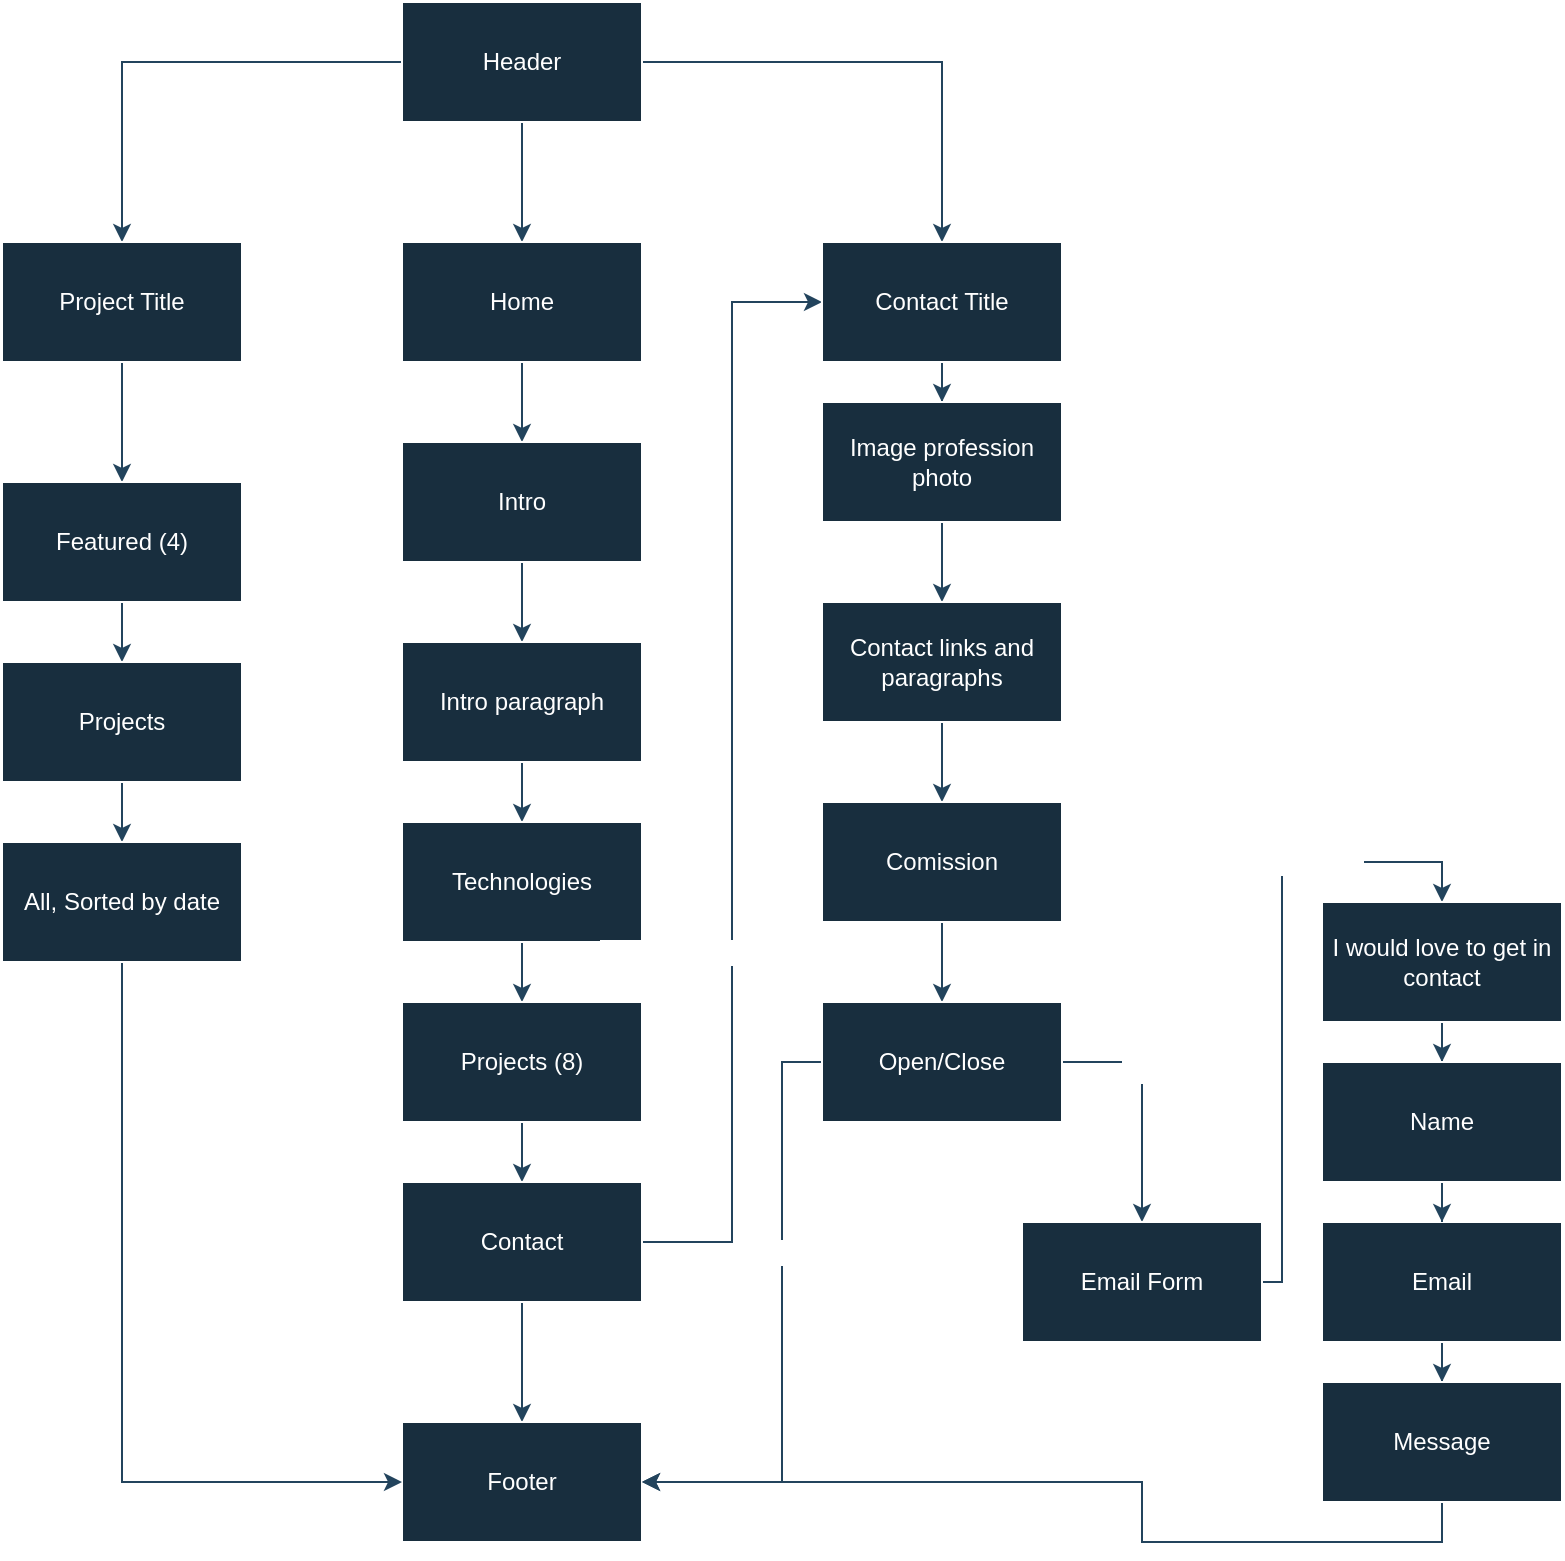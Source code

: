 <mxfile version="26.2.13" pages="2">
  <diagram id="A2VB4WInwAW6etmFULTm" name="Sitemap">
    <mxGraphModel dx="1151" dy="812" grid="1" gridSize="10" guides="1" tooltips="1" connect="1" arrows="1" fold="1" page="1" pageScale="1" pageWidth="850" pageHeight="1100" math="0" shadow="0">
      <root>
        <mxCell id="0" />
        <mxCell id="1" parent="0" />
        <mxCell id="e5eKH99aat-bvalqy8uv-24" style="edgeStyle=orthogonalEdgeStyle;rounded=0;orthogonalLoop=1;jettySize=auto;html=1;entryX=0.5;entryY=0;entryDx=0;entryDy=0;strokeColor=#23445D;" edge="1" parent="1" source="e5eKH99aat-bvalqy8uv-2" target="e5eKH99aat-bvalqy8uv-16">
          <mxGeometry relative="1" as="geometry" />
        </mxCell>
        <mxCell id="e5eKH99aat-bvalqy8uv-25" style="edgeStyle=orthogonalEdgeStyle;rounded=0;orthogonalLoop=1;jettySize=auto;html=1;entryX=0.5;entryY=0;entryDx=0;entryDy=0;strokeColor=#23445D;" edge="1" parent="1" source="e5eKH99aat-bvalqy8uv-2" target="e5eKH99aat-bvalqy8uv-3">
          <mxGeometry relative="1" as="geometry" />
        </mxCell>
        <mxCell id="e5eKH99aat-bvalqy8uv-39" style="edgeStyle=orthogonalEdgeStyle;rounded=0;orthogonalLoop=1;jettySize=auto;html=1;strokeColor=#23445D;" edge="1" parent="1" source="e5eKH99aat-bvalqy8uv-2" target="e5eKH99aat-bvalqy8uv-28">
          <mxGeometry relative="1" as="geometry" />
        </mxCell>
        <mxCell id="e5eKH99aat-bvalqy8uv-2" value="Header" style="rounded=0;whiteSpace=wrap;html=1;strokeColor=#FFFFFF;fontColor=#FFFFFF;fillColor=#182E3E;" vertex="1" parent="1">
          <mxGeometry x="330" y="110" width="120" height="60" as="geometry" />
        </mxCell>
        <mxCell id="e5eKH99aat-bvalqy8uv-15" style="edgeStyle=orthogonalEdgeStyle;rounded=0;orthogonalLoop=1;jettySize=auto;html=1;strokeColor=#23445D;" edge="1" parent="1" source="e5eKH99aat-bvalqy8uv-3" target="e5eKH99aat-bvalqy8uv-4">
          <mxGeometry relative="1" as="geometry" />
        </mxCell>
        <mxCell id="e5eKH99aat-bvalqy8uv-3" value="Home" style="rounded=0;whiteSpace=wrap;html=1;strokeColor=#FFFFFF;fontColor=#FFFFFF;fillColor=#182E3E;" vertex="1" parent="1">
          <mxGeometry x="330" y="230" width="120" height="60" as="geometry" />
        </mxCell>
        <mxCell id="e5eKH99aat-bvalqy8uv-14" style="edgeStyle=orthogonalEdgeStyle;rounded=0;orthogonalLoop=1;jettySize=auto;html=1;entryX=0.5;entryY=0;entryDx=0;entryDy=0;strokeColor=#23445D;" edge="1" parent="1" source="e5eKH99aat-bvalqy8uv-4" target="e5eKH99aat-bvalqy8uv-5">
          <mxGeometry relative="1" as="geometry" />
        </mxCell>
        <mxCell id="e5eKH99aat-bvalqy8uv-4" value="Intro" style="rounded=0;whiteSpace=wrap;html=1;strokeColor=#FFFFFF;fontColor=#FFFFFF;fillColor=#182E3E;" vertex="1" parent="1">
          <mxGeometry x="330" y="330" width="120" height="60" as="geometry" />
        </mxCell>
        <mxCell id="e5eKH99aat-bvalqy8uv-13" style="edgeStyle=orthogonalEdgeStyle;rounded=0;orthogonalLoop=1;jettySize=auto;html=1;strokeColor=#23445D;" edge="1" parent="1" source="e5eKH99aat-bvalqy8uv-5" target="e5eKH99aat-bvalqy8uv-6">
          <mxGeometry relative="1" as="geometry" />
        </mxCell>
        <mxCell id="e5eKH99aat-bvalqy8uv-5" value="Intro paragraph" style="rounded=0;whiteSpace=wrap;html=1;strokeColor=#FFFFFF;fontColor=#FFFFFF;fillColor=#182E3E;" vertex="1" parent="1">
          <mxGeometry x="330" y="430" width="120" height="60" as="geometry" />
        </mxCell>
        <mxCell id="e5eKH99aat-bvalqy8uv-12" style="edgeStyle=orthogonalEdgeStyle;rounded=0;orthogonalLoop=1;jettySize=auto;html=1;entryX=0.5;entryY=0;entryDx=0;entryDy=0;strokeColor=#23445D;" edge="1" parent="1" source="e5eKH99aat-bvalqy8uv-6" target="e5eKH99aat-bvalqy8uv-7">
          <mxGeometry relative="1" as="geometry" />
        </mxCell>
        <mxCell id="e5eKH99aat-bvalqy8uv-6" value="Technologies" style="rounded=0;whiteSpace=wrap;html=1;strokeColor=#FFFFFF;fontColor=#FFFFFF;fillColor=#182E3E;" vertex="1" parent="1">
          <mxGeometry x="330" y="520" width="120" height="60" as="geometry" />
        </mxCell>
        <mxCell id="e5eKH99aat-bvalqy8uv-11" style="edgeStyle=orthogonalEdgeStyle;rounded=0;orthogonalLoop=1;jettySize=auto;html=1;strokeColor=#23445D;" edge="1" parent="1" source="e5eKH99aat-bvalqy8uv-7" target="e5eKH99aat-bvalqy8uv-8">
          <mxGeometry relative="1" as="geometry" />
        </mxCell>
        <mxCell id="e5eKH99aat-bvalqy8uv-7" value="Projects (8)" style="rounded=0;whiteSpace=wrap;html=1;strokeColor=#FFFFFF;fontColor=#FFFFFF;fillColor=#182E3E;" vertex="1" parent="1">
          <mxGeometry x="330" y="610" width="120" height="60" as="geometry" />
        </mxCell>
        <mxCell id="e5eKH99aat-bvalqy8uv-10" style="edgeStyle=orthogonalEdgeStyle;rounded=0;orthogonalLoop=1;jettySize=auto;html=1;strokeColor=#23445D;" edge="1" parent="1" source="e5eKH99aat-bvalqy8uv-8" target="e5eKH99aat-bvalqy8uv-9">
          <mxGeometry relative="1" as="geometry" />
        </mxCell>
        <mxCell id="e5eKH99aat-bvalqy8uv-44" style="edgeStyle=orthogonalEdgeStyle;rounded=0;orthogonalLoop=1;jettySize=auto;html=1;entryX=0;entryY=0.5;entryDx=0;entryDy=0;strokeColor=#23445D;" edge="1" parent="1" source="e5eKH99aat-bvalqy8uv-8" target="e5eKH99aat-bvalqy8uv-28">
          <mxGeometry relative="1" as="geometry" />
        </mxCell>
        <mxCell id="e5eKH99aat-bvalqy8uv-45" value="use up to the commission" style="edgeLabel;html=1;align=center;verticalAlign=middle;resizable=0;points=[];strokeColor=#FFFFFF;fontColor=#FFFFFF;fillColor=#182E3E;" vertex="1" connectable="0" parent="e5eKH99aat-bvalqy8uv-44">
          <mxGeometry x="-0.32" y="4" relative="1" as="geometry">
            <mxPoint as="offset" />
          </mxGeometry>
        </mxCell>
        <mxCell id="e5eKH99aat-bvalqy8uv-8" value="Contact" style="rounded=0;whiteSpace=wrap;html=1;strokeColor=#FFFFFF;fontColor=#FFFFFF;fillColor=#182E3E;" vertex="1" parent="1">
          <mxGeometry x="330" y="700" width="120" height="60" as="geometry" />
        </mxCell>
        <mxCell id="e5eKH99aat-bvalqy8uv-9" value="Footer" style="rounded=0;whiteSpace=wrap;html=1;strokeColor=#FFFFFF;fontColor=#FFFFFF;fillColor=#182E3E;" vertex="1" parent="1">
          <mxGeometry x="330" y="820" width="120" height="60" as="geometry" />
        </mxCell>
        <mxCell id="e5eKH99aat-bvalqy8uv-23" style="edgeStyle=orthogonalEdgeStyle;rounded=0;orthogonalLoop=1;jettySize=auto;html=1;entryX=0.5;entryY=0;entryDx=0;entryDy=0;strokeColor=#23445D;" edge="1" parent="1" source="e5eKH99aat-bvalqy8uv-16" target="e5eKH99aat-bvalqy8uv-17">
          <mxGeometry relative="1" as="geometry" />
        </mxCell>
        <mxCell id="e5eKH99aat-bvalqy8uv-16" value="Project Title" style="rounded=0;whiteSpace=wrap;html=1;strokeColor=#FFFFFF;fontColor=#FFFFFF;fillColor=#182E3E;" vertex="1" parent="1">
          <mxGeometry x="130" y="230" width="120" height="60" as="geometry" />
        </mxCell>
        <mxCell id="e5eKH99aat-bvalqy8uv-22" style="edgeStyle=orthogonalEdgeStyle;rounded=0;orthogonalLoop=1;jettySize=auto;html=1;strokeColor=#23445D;" edge="1" parent="1" source="e5eKH99aat-bvalqy8uv-17" target="e5eKH99aat-bvalqy8uv-18">
          <mxGeometry relative="1" as="geometry" />
        </mxCell>
        <mxCell id="e5eKH99aat-bvalqy8uv-17" value="Featured (4)" style="rounded=0;whiteSpace=wrap;html=1;strokeColor=#FFFFFF;fontColor=#FFFFFF;fillColor=#182E3E;" vertex="1" parent="1">
          <mxGeometry x="130" y="350" width="120" height="60" as="geometry" />
        </mxCell>
        <mxCell id="e5eKH99aat-bvalqy8uv-21" style="edgeStyle=orthogonalEdgeStyle;rounded=0;orthogonalLoop=1;jettySize=auto;html=1;strokeColor=#23445D;" edge="1" parent="1" source="e5eKH99aat-bvalqy8uv-18" target="e5eKH99aat-bvalqy8uv-19">
          <mxGeometry relative="1" as="geometry" />
        </mxCell>
        <mxCell id="e5eKH99aat-bvalqy8uv-18" value="Projects" style="rounded=0;whiteSpace=wrap;html=1;strokeColor=#FFFFFF;fontColor=#FFFFFF;fillColor=#182E3E;" vertex="1" parent="1">
          <mxGeometry x="130" y="440" width="120" height="60" as="geometry" />
        </mxCell>
        <mxCell id="e5eKH99aat-bvalqy8uv-20" style="edgeStyle=orthogonalEdgeStyle;rounded=0;orthogonalLoop=1;jettySize=auto;html=1;entryX=0;entryY=0.5;entryDx=0;entryDy=0;strokeColor=#23445D;" edge="1" parent="1" source="e5eKH99aat-bvalqy8uv-19" target="e5eKH99aat-bvalqy8uv-9">
          <mxGeometry relative="1" as="geometry">
            <Array as="points">
              <mxPoint x="190" y="850" />
            </Array>
          </mxGeometry>
        </mxCell>
        <mxCell id="e5eKH99aat-bvalqy8uv-19" value="All, Sorted by date" style="rounded=0;whiteSpace=wrap;html=1;strokeColor=#FFFFFF;fontColor=#FFFFFF;fillColor=#182E3E;" vertex="1" parent="1">
          <mxGeometry x="130" y="530" width="120" height="60" as="geometry" />
        </mxCell>
        <mxCell id="e5eKH99aat-bvalqy8uv-40" style="edgeStyle=orthogonalEdgeStyle;rounded=0;orthogonalLoop=1;jettySize=auto;html=1;strokeColor=#23445D;" edge="1" parent="1" source="e5eKH99aat-bvalqy8uv-28" target="e5eKH99aat-bvalqy8uv-29">
          <mxGeometry relative="1" as="geometry" />
        </mxCell>
        <mxCell id="e5eKH99aat-bvalqy8uv-28" value="Contact Title" style="rounded=0;whiteSpace=wrap;html=1;strokeColor=#FFFFFF;fontColor=#FFFFFF;fillColor=#182E3E;" vertex="1" parent="1">
          <mxGeometry x="540" y="230" width="120" height="60" as="geometry" />
        </mxCell>
        <mxCell id="e5eKH99aat-bvalqy8uv-41" style="edgeStyle=orthogonalEdgeStyle;rounded=0;orthogonalLoop=1;jettySize=auto;html=1;entryX=0.5;entryY=0;entryDx=0;entryDy=0;strokeColor=#23445D;" edge="1" parent="1" source="e5eKH99aat-bvalqy8uv-29" target="e5eKH99aat-bvalqy8uv-30">
          <mxGeometry relative="1" as="geometry" />
        </mxCell>
        <mxCell id="e5eKH99aat-bvalqy8uv-29" value="Image profession photo" style="rounded=0;whiteSpace=wrap;html=1;strokeColor=#FFFFFF;fontColor=#FFFFFF;fillColor=#182E3E;" vertex="1" parent="1">
          <mxGeometry x="540" y="310" width="120" height="60" as="geometry" />
        </mxCell>
        <mxCell id="e5eKH99aat-bvalqy8uv-42" style="edgeStyle=orthogonalEdgeStyle;rounded=0;orthogonalLoop=1;jettySize=auto;html=1;entryX=0.5;entryY=0;entryDx=0;entryDy=0;strokeColor=#23445D;" edge="1" parent="1" source="e5eKH99aat-bvalqy8uv-30" target="e5eKH99aat-bvalqy8uv-31">
          <mxGeometry relative="1" as="geometry" />
        </mxCell>
        <mxCell id="e5eKH99aat-bvalqy8uv-30" value="Contact links and paragraphs" style="rounded=0;whiteSpace=wrap;html=1;strokeColor=#FFFFFF;fontColor=#FFFFFF;fillColor=#182E3E;" vertex="1" parent="1">
          <mxGeometry x="540" y="410" width="120" height="60" as="geometry" />
        </mxCell>
        <mxCell id="e5eKH99aat-bvalqy8uv-43" style="edgeStyle=orthogonalEdgeStyle;rounded=0;orthogonalLoop=1;jettySize=auto;html=1;entryX=0.5;entryY=0;entryDx=0;entryDy=0;strokeColor=#23445D;" edge="1" parent="1" source="e5eKH99aat-bvalqy8uv-31" target="e5eKH99aat-bvalqy8uv-32">
          <mxGeometry relative="1" as="geometry" />
        </mxCell>
        <mxCell id="e5eKH99aat-bvalqy8uv-31" value="Comission" style="rounded=0;whiteSpace=wrap;html=1;strokeColor=#FFFFFF;fontColor=#FFFFFF;fillColor=#182E3E;" vertex="1" parent="1">
          <mxGeometry x="540" y="510" width="120" height="60" as="geometry" />
        </mxCell>
        <mxCell id="e5eKH99aat-bvalqy8uv-33" style="edgeStyle=orthogonalEdgeStyle;rounded=0;orthogonalLoop=1;jettySize=auto;html=1;entryX=1;entryY=0.5;entryDx=0;entryDy=0;strokeColor=#23445D;" edge="1" parent="1" source="e5eKH99aat-bvalqy8uv-32" target="e5eKH99aat-bvalqy8uv-9">
          <mxGeometry relative="1" as="geometry">
            <Array as="points">
              <mxPoint x="520" y="640" />
              <mxPoint x="520" y="850" />
            </Array>
          </mxGeometry>
        </mxCell>
        <mxCell id="e5eKH99aat-bvalqy8uv-34" value="Closed" style="edgeLabel;html=1;align=center;verticalAlign=middle;resizable=0;points=[];strokeColor=#FFFFFF;fontColor=#FFFFFF;fillColor=#182E3E;" vertex="1" connectable="0" parent="e5eKH99aat-bvalqy8uv-33">
          <mxGeometry x="-0.233" y="-3" relative="1" as="geometry">
            <mxPoint as="offset" />
          </mxGeometry>
        </mxCell>
        <mxCell id="e5eKH99aat-bvalqy8uv-36" style="edgeStyle=orthogonalEdgeStyle;rounded=0;orthogonalLoop=1;jettySize=auto;html=1;strokeColor=#23445D;" edge="1" parent="1" source="e5eKH99aat-bvalqy8uv-32" target="e5eKH99aat-bvalqy8uv-35">
          <mxGeometry relative="1" as="geometry">
            <Array as="points">
              <mxPoint x="700" y="640" />
            </Array>
          </mxGeometry>
        </mxCell>
        <mxCell id="e5eKH99aat-bvalqy8uv-37" value="Open" style="edgeLabel;html=1;align=center;verticalAlign=middle;resizable=0;points=[];strokeColor=#FFFFFF;fontColor=#FFFFFF;fillColor=#182E3E;" vertex="1" connectable="0" parent="e5eKH99aat-bvalqy8uv-36">
          <mxGeometry x="-0.267" y="3" relative="1" as="geometry">
            <mxPoint as="offset" />
          </mxGeometry>
        </mxCell>
        <mxCell id="e5eKH99aat-bvalqy8uv-32" value="Open/Close" style="rounded=0;whiteSpace=wrap;html=1;strokeColor=#FFFFFF;fontColor=#FFFFFF;fillColor=#182E3E;" vertex="1" parent="1">
          <mxGeometry x="540" y="610" width="120" height="60" as="geometry" />
        </mxCell>
        <mxCell id="e5eKH99aat-bvalqy8uv-51" style="edgeStyle=orthogonalEdgeStyle;rounded=0;orthogonalLoop=1;jettySize=auto;html=1;entryX=0.5;entryY=0;entryDx=0;entryDy=0;strokeColor=#23445D;" edge="1" parent="1" source="e5eKH99aat-bvalqy8uv-35" target="e5eKH99aat-bvalqy8uv-49">
          <mxGeometry relative="1" as="geometry">
            <Array as="points">
              <mxPoint x="770" y="750" />
              <mxPoint x="770" y="540" />
              <mxPoint x="850" y="540" />
            </Array>
          </mxGeometry>
        </mxCell>
        <mxCell id="e5eKH99aat-bvalqy8uv-56" value="what it is made up of" style="edgeLabel;html=1;align=center;verticalAlign=middle;resizable=0;points=[];strokeColor=#FFFFFF;fontColor=#FFFFFF;fillColor=#182E3E;" vertex="1" connectable="0" parent="e5eKH99aat-bvalqy8uv-51">
          <mxGeometry x="-0.329" y="-3" relative="1" as="geometry">
            <mxPoint x="-13" y="-113" as="offset" />
          </mxGeometry>
        </mxCell>
        <mxCell id="e5eKH99aat-bvalqy8uv-35" value="Email Form" style="rounded=0;whiteSpace=wrap;html=1;strokeColor=#FFFFFF;fontColor=#FFFFFF;fillColor=#182E3E;" vertex="1" parent="1">
          <mxGeometry x="640" y="720" width="120" height="60" as="geometry" />
        </mxCell>
        <mxCell id="e5eKH99aat-bvalqy8uv-54" style="edgeStyle=orthogonalEdgeStyle;rounded=0;orthogonalLoop=1;jettySize=auto;html=1;strokeColor=#23445D;" edge="1" parent="1" source="e5eKH99aat-bvalqy8uv-46" target="e5eKH99aat-bvalqy8uv-48">
          <mxGeometry relative="1" as="geometry" />
        </mxCell>
        <mxCell id="e5eKH99aat-bvalqy8uv-46" value="Email" style="rounded=0;whiteSpace=wrap;html=1;strokeColor=#FFFFFF;fontColor=#FFFFFF;fillColor=#182E3E;" vertex="1" parent="1">
          <mxGeometry x="790" y="720" width="120" height="60" as="geometry" />
        </mxCell>
        <mxCell id="e5eKH99aat-bvalqy8uv-55" style="edgeStyle=orthogonalEdgeStyle;rounded=0;orthogonalLoop=1;jettySize=auto;html=1;entryX=1;entryY=0.5;entryDx=0;entryDy=0;strokeColor=#23445D;" edge="1" parent="1" source="e5eKH99aat-bvalqy8uv-48" target="e5eKH99aat-bvalqy8uv-9">
          <mxGeometry relative="1" as="geometry">
            <Array as="points">
              <mxPoint x="850" y="880" />
              <mxPoint x="700" y="880" />
              <mxPoint x="700" y="850" />
            </Array>
          </mxGeometry>
        </mxCell>
        <mxCell id="e5eKH99aat-bvalqy8uv-48" value="Message" style="rounded=0;whiteSpace=wrap;html=1;strokeColor=#FFFFFF;fontColor=#FFFFFF;fillColor=#182E3E;" vertex="1" parent="1">
          <mxGeometry x="790" y="800" width="120" height="60" as="geometry" />
        </mxCell>
        <mxCell id="e5eKH99aat-bvalqy8uv-52" style="edgeStyle=orthogonalEdgeStyle;rounded=0;orthogonalLoop=1;jettySize=auto;html=1;entryX=0.5;entryY=0;entryDx=0;entryDy=0;strokeColor=#23445D;" edge="1" parent="1" source="e5eKH99aat-bvalqy8uv-49" target="e5eKH99aat-bvalqy8uv-50">
          <mxGeometry relative="1" as="geometry" />
        </mxCell>
        <mxCell id="e5eKH99aat-bvalqy8uv-49" value="I would love to get in contact" style="rounded=0;whiteSpace=wrap;html=1;strokeColor=#FFFFFF;fontColor=#FFFFFF;fillColor=#182E3E;" vertex="1" parent="1">
          <mxGeometry x="790" y="560" width="120" height="60" as="geometry" />
        </mxCell>
        <mxCell id="e5eKH99aat-bvalqy8uv-53" style="edgeStyle=orthogonalEdgeStyle;rounded=0;orthogonalLoop=1;jettySize=auto;html=1;strokeColor=#23445D;" edge="1" parent="1" source="e5eKH99aat-bvalqy8uv-50" target="e5eKH99aat-bvalqy8uv-46">
          <mxGeometry relative="1" as="geometry" />
        </mxCell>
        <mxCell id="e5eKH99aat-bvalqy8uv-50" value="Name" style="rounded=0;whiteSpace=wrap;html=1;strokeColor=#FFFFFF;fontColor=#FFFFFF;fillColor=#182E3E;" vertex="1" parent="1">
          <mxGeometry x="790" y="640" width="120" height="60" as="geometry" />
        </mxCell>
      </root>
    </mxGraphModel>
  </diagram>
  <diagram name="Wireframes" id="FFrjymaV3XqdK7QtWSJo">
    <mxGraphModel dx="2289" dy="1015" grid="1" gridSize="10" guides="1" tooltips="1" connect="1" arrows="1" fold="1" page="1" pageScale="1" pageWidth="850" pageHeight="1100" math="0" shadow="0">
      <root>
        <mxCell id="0" />
        <mxCell id="1" parent="0" />
        <mxCell id="UZYojl2K0HOaq53XvgF2-174" value="" style="rounded=0;whiteSpace=wrap;html=1;strokeColor=#FFFFFF;fontColor=#FFFFFF;fillColor=#182E3E;" vertex="1" parent="1">
          <mxGeometry x="177.5" y="900" width="550" height="520" as="geometry" />
        </mxCell>
        <mxCell id="UZYojl2K0HOaq53XvgF2-1" value="" style="rounded=0;whiteSpace=wrap;html=1;strokeColor=#FFFFFF;fontColor=#FFFFFF;fillColor=#182E3E;" vertex="1" parent="1">
          <mxGeometry x="110" y="380" width="690" height="480" as="geometry" />
        </mxCell>
        <mxCell id="UZYojl2K0HOaq53XvgF2-3" value="&lt;h1 style=&quot;margin-top: 0px;&quot;&gt;&lt;span style=&quot;background-color: light-dark(#ffffff, var(--ge-dark-color, #121212));&quot;&gt;&lt;font style=&quot;color: light-dark(rgb(0, 0, 0), rgb(255, 255, 255));&quot;&gt;Technology&lt;/font&gt;&lt;/span&gt;&lt;/h1&gt;&lt;p&gt;&lt;span style=&quot;background-color: light-dark(#ffffff, var(--ge-dark-color, #121212));&quot;&gt;&lt;font style=&quot;color: light-dark(rgb(0, 0, 0), rgb(255, 255, 255));&quot;&gt;Here is what I prefer to use.&lt;/font&gt;&lt;/span&gt;&lt;/p&gt;" style="text;html=1;whiteSpace=wrap;overflow=hidden;rounded=0;fontColor=#FFFFFF;" vertex="1" parent="1">
          <mxGeometry x="120" y="390" width="180" height="70" as="geometry" />
        </mxCell>
        <mxCell id="UZYojl2K0HOaq53XvgF2-7" value="" style="rounded=0;whiteSpace=wrap;html=1;strokeColor=#FFFFFF;fontColor=#FFFFFF;fillColor=#182E3E;" vertex="1" parent="1">
          <mxGeometry x="120" y="470" width="210" height="140" as="geometry" />
        </mxCell>
        <mxCell id="UZYojl2K0HOaq53XvgF2-29" value="" style="group" vertex="1" connectable="0" parent="1">
          <mxGeometry x="130" y="520" width="50" height="70" as="geometry" />
        </mxCell>
        <mxCell id="UZYojl2K0HOaq53XvgF2-23" value="" style="rounded=0;whiteSpace=wrap;html=1;strokeColor=#FFFFFF;fontColor=#FFFFFF;fillColor=#182E3E;" vertex="1" parent="UZYojl2K0HOaq53XvgF2-29">
          <mxGeometry width="50" height="70" as="geometry" />
        </mxCell>
        <mxCell id="UZYojl2K0HOaq53XvgF2-24" value="Logo" style="whiteSpace=wrap;html=1;aspect=fixed;strokeColor=#FFFFFF;fontColor=#FFFFFF;fillColor=#182E3E;" vertex="1" parent="UZYojl2K0HOaq53XvgF2-29">
          <mxGeometry x="10" y="10" width="30" height="30" as="geometry" />
        </mxCell>
        <mxCell id="UZYojl2K0HOaq53XvgF2-25" value="Name" style="text;html=1;align=center;verticalAlign=middle;whiteSpace=wrap;rounded=0;fontColor=#FFFFFF;" vertex="1" parent="UZYojl2K0HOaq53XvgF2-29">
          <mxGeometry y="50" width="50" height="20" as="geometry" />
        </mxCell>
        <mxCell id="UZYojl2K0HOaq53XvgF2-31" style="edgeStyle=orthogonalEdgeStyle;rounded=0;orthogonalLoop=1;jettySize=auto;html=1;entryX=0;entryY=0.5;entryDx=0;entryDy=0;strokeColor=light-dark(#000000,#FFFFFF);" edge="1" parent="1" source="UZYojl2K0HOaq53XvgF2-30" target="UZYojl2K0HOaq53XvgF2-23">
          <mxGeometry relative="1" as="geometry" />
        </mxCell>
        <mxCell id="UZYojl2K0HOaq53XvgF2-30" value="&lt;span style=&quot;background-color: light-dark(rgb(255, 255, 255), rgb(0, 0, 0));&quot;&gt;&lt;font style=&quot;color: light-dark(rgb(0, 0, 0), rgb(255, 255, 255));&quot;&gt;Link to &lt;font style=&quot;color: light-dark(rgb(0, 0, 0), rgb(255, 255, 255));&quot;&gt;their site&lt;/font&gt;&lt;/font&gt;&lt;/span&gt;" style="text;html=1;align=center;verticalAlign=middle;whiteSpace=wrap;rounded=0;fontColor=#FFFFFF;" vertex="1" parent="1">
          <mxGeometry x="10" y="540" width="60" height="30" as="geometry" />
        </mxCell>
        <mxCell id="UZYojl2K0HOaq53XvgF2-32" value="" style="group" vertex="1" connectable="0" parent="1">
          <mxGeometry x="200" y="520" width="50" height="70" as="geometry" />
        </mxCell>
        <mxCell id="UZYojl2K0HOaq53XvgF2-33" value="" style="rounded=0;whiteSpace=wrap;html=1;strokeColor=#FFFFFF;fontColor=#FFFFFF;fillColor=#182E3E;" vertex="1" parent="UZYojl2K0HOaq53XvgF2-32">
          <mxGeometry width="50" height="70" as="geometry" />
        </mxCell>
        <mxCell id="UZYojl2K0HOaq53XvgF2-34" value="Logo" style="whiteSpace=wrap;html=1;aspect=fixed;strokeColor=#FFFFFF;fontColor=#FFFFFF;fillColor=#182E3E;" vertex="1" parent="UZYojl2K0HOaq53XvgF2-32">
          <mxGeometry x="10" y="10" width="30" height="30" as="geometry" />
        </mxCell>
        <mxCell id="UZYojl2K0HOaq53XvgF2-35" value="Name" style="text;html=1;align=center;verticalAlign=middle;whiteSpace=wrap;rounded=0;fontColor=#FFFFFF;" vertex="1" parent="UZYojl2K0HOaq53XvgF2-32">
          <mxGeometry y="50" width="50" height="20" as="geometry" />
        </mxCell>
        <mxCell id="UZYojl2K0HOaq53XvgF2-36" value="" style="group" vertex="1" connectable="0" parent="1">
          <mxGeometry x="270" y="520" width="50" height="70" as="geometry" />
        </mxCell>
        <mxCell id="UZYojl2K0HOaq53XvgF2-37" value="" style="rounded=0;whiteSpace=wrap;html=1;strokeColor=#FFFFFF;fontColor=#FFFFFF;fillColor=#182E3E;" vertex="1" parent="UZYojl2K0HOaq53XvgF2-36">
          <mxGeometry width="50" height="70" as="geometry" />
        </mxCell>
        <mxCell id="UZYojl2K0HOaq53XvgF2-38" value="Logo" style="whiteSpace=wrap;html=1;aspect=fixed;strokeColor=#FFFFFF;fontColor=#FFFFFF;fillColor=#182E3E;" vertex="1" parent="UZYojl2K0HOaq53XvgF2-36">
          <mxGeometry x="10" y="10" width="30" height="30" as="geometry" />
        </mxCell>
        <mxCell id="UZYojl2K0HOaq53XvgF2-39" value="Name" style="text;html=1;align=center;verticalAlign=middle;whiteSpace=wrap;rounded=0;fontColor=#FFFFFF;" vertex="1" parent="UZYojl2K0HOaq53XvgF2-36">
          <mxGeometry y="50" width="50" height="20" as="geometry" />
        </mxCell>
        <mxCell id="UZYojl2K0HOaq53XvgF2-40" value="" style="rounded=0;whiteSpace=wrap;html=1;strokeColor=#FFFFFF;fontColor=#FFFFFF;fillColor=#182E3E;" vertex="1" parent="1">
          <mxGeometry x="350" y="470" width="210" height="140" as="geometry" />
        </mxCell>
        <mxCell id="UZYojl2K0HOaq53XvgF2-43" value="" style="group" vertex="1" connectable="0" parent="1">
          <mxGeometry x="360" y="520" width="50" height="70" as="geometry" />
        </mxCell>
        <mxCell id="UZYojl2K0HOaq53XvgF2-44" value="" style="rounded=0;whiteSpace=wrap;html=1;strokeColor=#FFFFFF;fontColor=#FFFFFF;fillColor=#182E3E;" vertex="1" parent="UZYojl2K0HOaq53XvgF2-43">
          <mxGeometry width="50" height="70" as="geometry" />
        </mxCell>
        <mxCell id="UZYojl2K0HOaq53XvgF2-45" value="Logo" style="whiteSpace=wrap;html=1;aspect=fixed;strokeColor=#FFFFFF;fontColor=#FFFFFF;fillColor=#182E3E;" vertex="1" parent="UZYojl2K0HOaq53XvgF2-43">
          <mxGeometry x="10" y="10" width="30" height="30" as="geometry" />
        </mxCell>
        <mxCell id="UZYojl2K0HOaq53XvgF2-46" value="Name" style="text;html=1;align=center;verticalAlign=middle;whiteSpace=wrap;rounded=0;fontColor=#FFFFFF;" vertex="1" parent="UZYojl2K0HOaq53XvgF2-43">
          <mxGeometry y="50" width="50" height="20" as="geometry" />
        </mxCell>
        <mxCell id="UZYojl2K0HOaq53XvgF2-47" value="" style="group" vertex="1" connectable="0" parent="1">
          <mxGeometry x="430" y="520" width="50" height="70" as="geometry" />
        </mxCell>
        <mxCell id="UZYojl2K0HOaq53XvgF2-48" value="" style="rounded=0;whiteSpace=wrap;html=1;strokeColor=#FFFFFF;fontColor=#FFFFFF;fillColor=#182E3E;" vertex="1" parent="UZYojl2K0HOaq53XvgF2-47">
          <mxGeometry width="50" height="70" as="geometry" />
        </mxCell>
        <mxCell id="UZYojl2K0HOaq53XvgF2-49" value="Logo" style="whiteSpace=wrap;html=1;aspect=fixed;strokeColor=#FFFFFF;fontColor=#FFFFFF;fillColor=#182E3E;" vertex="1" parent="UZYojl2K0HOaq53XvgF2-47">
          <mxGeometry x="10" y="10" width="30" height="30" as="geometry" />
        </mxCell>
        <mxCell id="UZYojl2K0HOaq53XvgF2-50" value="Name" style="text;html=1;align=center;verticalAlign=middle;whiteSpace=wrap;rounded=0;fontColor=#FFFFFF;" vertex="1" parent="UZYojl2K0HOaq53XvgF2-47">
          <mxGeometry y="50" width="50" height="20" as="geometry" />
        </mxCell>
        <mxCell id="UZYojl2K0HOaq53XvgF2-51" value="" style="group" vertex="1" connectable="0" parent="1">
          <mxGeometry x="500" y="520" width="50" height="70" as="geometry" />
        </mxCell>
        <mxCell id="UZYojl2K0HOaq53XvgF2-52" value="" style="rounded=0;whiteSpace=wrap;html=1;strokeColor=#FFFFFF;fontColor=#FFFFFF;fillColor=#182E3E;" vertex="1" parent="UZYojl2K0HOaq53XvgF2-51">
          <mxGeometry width="50" height="70" as="geometry" />
        </mxCell>
        <mxCell id="UZYojl2K0HOaq53XvgF2-53" value="Logo" style="whiteSpace=wrap;html=1;aspect=fixed;strokeColor=#FFFFFF;fontColor=#FFFFFF;fillColor=#182E3E;" vertex="1" parent="UZYojl2K0HOaq53XvgF2-51">
          <mxGeometry x="10" y="10" width="30" height="30" as="geometry" />
        </mxCell>
        <mxCell id="UZYojl2K0HOaq53XvgF2-54" value="Name" style="text;html=1;align=center;verticalAlign=middle;whiteSpace=wrap;rounded=0;fontColor=#FFFFFF;" vertex="1" parent="UZYojl2K0HOaq53XvgF2-51">
          <mxGeometry y="50" width="50" height="20" as="geometry" />
        </mxCell>
        <mxCell id="UZYojl2K0HOaq53XvgF2-55" value="" style="group" vertex="1" connectable="0" parent="1">
          <mxGeometry x="135" y="480" width="185" height="40" as="geometry" />
        </mxCell>
        <mxCell id="UZYojl2K0HOaq53XvgF2-5" value="&lt;h2 style=&quot;margin-top: 0px;&quot;&gt;&lt;span style=&quot;background-color: light-dark(#ffffff, var(--ge-dark-color, #121212));&quot;&gt;&lt;font style=&quot;color: light-dark(rgb(0, 0, 0), rgb(255, 255, 255)); font-size: 16px;&quot;&gt;Languages&lt;/font&gt;&lt;/span&gt;&lt;/h2&gt;" style="text;html=1;align=left;verticalAlign=middle;whiteSpace=wrap;rounded=0;fontColor=#FFFFFF;" vertex="1" parent="UZYojl2K0HOaq53XvgF2-55">
          <mxGeometry width="185" height="40" as="geometry" />
        </mxCell>
        <mxCell id="UZYojl2K0HOaq53XvgF2-6" value="" style="endArrow=none;html=1;rounded=0;strokeColor=light-dark(#B20000,#B20000);entryX=0;entryY=0.75;entryDx=0;entryDy=0;exitX=1;exitY=0.75;exitDx=0;exitDy=0;strokeWidth=4;fillColor=#e51400;" edge="1" parent="UZYojl2K0HOaq53XvgF2-55" source="UZYojl2K0HOaq53XvgF2-5" target="UZYojl2K0HOaq53XvgF2-5">
          <mxGeometry width="50" height="50" relative="1" as="geometry">
            <mxPoint x="-70" y="-140" as="sourcePoint" />
            <mxPoint x="-60" as="targetPoint" />
          </mxGeometry>
        </mxCell>
        <mxCell id="UZYojl2K0HOaq53XvgF2-56" value="" style="group" vertex="1" connectable="0" parent="1">
          <mxGeometry x="365" y="480" width="185" height="40" as="geometry" />
        </mxCell>
        <mxCell id="UZYojl2K0HOaq53XvgF2-41" value="&lt;h2 style=&quot;margin-top: 0px;&quot;&gt;&lt;span style=&quot;background-color: light-dark(#ffffff, var(--ge-dark-color, #121212));&quot;&gt;&lt;font style=&quot;color: light-dark(rgb(0, 0, 0), rgb(255, 255, 255)); font-size: 16px;&quot;&gt;Backend&lt;/font&gt;&lt;/span&gt;&lt;/h2&gt;" style="text;html=1;align=left;verticalAlign=middle;whiteSpace=wrap;rounded=0;fontColor=#FFFFFF;" vertex="1" parent="UZYojl2K0HOaq53XvgF2-56">
          <mxGeometry width="185" height="40" as="geometry" />
        </mxCell>
        <mxCell id="UZYojl2K0HOaq53XvgF2-42" value="" style="endArrow=none;html=1;rounded=0;strokeColor=light-dark(#B20000,#B20000);entryX=0;entryY=0.75;entryDx=0;entryDy=0;exitX=1;exitY=0.75;exitDx=0;exitDy=0;strokeWidth=4;fillColor=#e51400;" edge="1" parent="UZYojl2K0HOaq53XvgF2-56" source="UZYojl2K0HOaq53XvgF2-41" target="UZYojl2K0HOaq53XvgF2-41">
          <mxGeometry width="50" height="50" relative="1" as="geometry">
            <mxPoint x="-70" y="-140" as="sourcePoint" />
            <mxPoint x="-60" as="targetPoint" />
          </mxGeometry>
        </mxCell>
        <mxCell id="UZYojl2K0HOaq53XvgF2-57" value="" style="rounded=0;whiteSpace=wrap;html=1;strokeColor=#FFFFFF;fontColor=#FFFFFF;fillColor=#182E3E;" vertex="1" parent="1">
          <mxGeometry x="580" y="470" width="210" height="140" as="geometry" />
        </mxCell>
        <mxCell id="UZYojl2K0HOaq53XvgF2-58" value="" style="group" vertex="1" connectable="0" parent="1">
          <mxGeometry x="590" y="520" width="50" height="70" as="geometry" />
        </mxCell>
        <mxCell id="UZYojl2K0HOaq53XvgF2-59" value="" style="rounded=0;whiteSpace=wrap;html=1;strokeColor=#FFFFFF;fontColor=#FFFFFF;fillColor=#182E3E;" vertex="1" parent="UZYojl2K0HOaq53XvgF2-58">
          <mxGeometry width="50" height="70" as="geometry" />
        </mxCell>
        <mxCell id="UZYojl2K0HOaq53XvgF2-60" value="Logo" style="whiteSpace=wrap;html=1;aspect=fixed;strokeColor=#FFFFFF;fontColor=#FFFFFF;fillColor=#182E3E;" vertex="1" parent="UZYojl2K0HOaq53XvgF2-58">
          <mxGeometry x="10" y="10" width="30" height="30" as="geometry" />
        </mxCell>
        <mxCell id="UZYojl2K0HOaq53XvgF2-61" value="Name" style="text;html=1;align=center;verticalAlign=middle;whiteSpace=wrap;rounded=0;fontColor=#FFFFFF;" vertex="1" parent="UZYojl2K0HOaq53XvgF2-58">
          <mxGeometry y="50" width="50" height="20" as="geometry" />
        </mxCell>
        <mxCell id="UZYojl2K0HOaq53XvgF2-62" value="" style="group" vertex="1" connectable="0" parent="1">
          <mxGeometry x="660" y="520" width="50" height="70" as="geometry" />
        </mxCell>
        <mxCell id="UZYojl2K0HOaq53XvgF2-63" value="" style="rounded=0;whiteSpace=wrap;html=1;strokeColor=#FFFFFF;fontColor=#FFFFFF;fillColor=#182E3E;" vertex="1" parent="UZYojl2K0HOaq53XvgF2-62">
          <mxGeometry width="50" height="70" as="geometry" />
        </mxCell>
        <mxCell id="UZYojl2K0HOaq53XvgF2-64" value="Logo" style="whiteSpace=wrap;html=1;aspect=fixed;strokeColor=#FFFFFF;fontColor=#FFFFFF;fillColor=#182E3E;" vertex="1" parent="UZYojl2K0HOaq53XvgF2-62">
          <mxGeometry x="10" y="10" width="30" height="30" as="geometry" />
        </mxCell>
        <mxCell id="UZYojl2K0HOaq53XvgF2-65" value="Name" style="text;html=1;align=center;verticalAlign=middle;whiteSpace=wrap;rounded=0;fontColor=#FFFFFF;" vertex="1" parent="UZYojl2K0HOaq53XvgF2-62">
          <mxGeometry y="50" width="50" height="20" as="geometry" />
        </mxCell>
        <mxCell id="UZYojl2K0HOaq53XvgF2-66" value="" style="group" vertex="1" connectable="0" parent="1">
          <mxGeometry x="730" y="520" width="50" height="70" as="geometry" />
        </mxCell>
        <mxCell id="UZYojl2K0HOaq53XvgF2-67" value="" style="rounded=0;whiteSpace=wrap;html=1;strokeColor=#FFFFFF;fontColor=#FFFFFF;fillColor=#182E3E;" vertex="1" parent="UZYojl2K0HOaq53XvgF2-66">
          <mxGeometry width="50" height="70" as="geometry" />
        </mxCell>
        <mxCell id="UZYojl2K0HOaq53XvgF2-68" value="Logo" style="whiteSpace=wrap;html=1;aspect=fixed;strokeColor=#FFFFFF;fontColor=#FFFFFF;fillColor=#182E3E;" vertex="1" parent="UZYojl2K0HOaq53XvgF2-66">
          <mxGeometry x="10" y="10" width="30" height="30" as="geometry" />
        </mxCell>
        <mxCell id="UZYojl2K0HOaq53XvgF2-69" value="Name" style="text;html=1;align=center;verticalAlign=middle;whiteSpace=wrap;rounded=0;fontColor=#FFFFFF;" vertex="1" parent="UZYojl2K0HOaq53XvgF2-66">
          <mxGeometry y="50" width="50" height="20" as="geometry" />
        </mxCell>
        <mxCell id="UZYojl2K0HOaq53XvgF2-70" value="" style="group" vertex="1" connectable="0" parent="1">
          <mxGeometry x="595" y="480" width="185" height="40" as="geometry" />
        </mxCell>
        <mxCell id="UZYojl2K0HOaq53XvgF2-71" value="&lt;h2 style=&quot;margin-top: 0px;&quot;&gt;&lt;span style=&quot;background-color: light-dark(#ffffff, var(--ge-dark-color, #121212));&quot;&gt;&lt;font style=&quot;color: light-dark(rgb(0, 0, 0), rgb(255, 255, 255)); font-size: 16px;&quot;&gt;Frontend&lt;/font&gt;&lt;/span&gt;&lt;/h2&gt;" style="text;html=1;align=left;verticalAlign=middle;whiteSpace=wrap;rounded=0;fontColor=#FFFFFF;" vertex="1" parent="UZYojl2K0HOaq53XvgF2-70">
          <mxGeometry width="185" height="40" as="geometry" />
        </mxCell>
        <mxCell id="UZYojl2K0HOaq53XvgF2-72" value="" style="endArrow=none;html=1;rounded=0;strokeColor=light-dark(#B20000,#B20000);entryX=0;entryY=0.75;entryDx=0;entryDy=0;exitX=1;exitY=0.75;exitDx=0;exitDy=0;strokeWidth=4;fillColor=#e51400;" edge="1" parent="UZYojl2K0HOaq53XvgF2-70" source="UZYojl2K0HOaq53XvgF2-71" target="UZYojl2K0HOaq53XvgF2-71">
          <mxGeometry width="50" height="50" relative="1" as="geometry">
            <mxPoint x="-70" y="-140" as="sourcePoint" />
            <mxPoint x="-60" as="targetPoint" />
          </mxGeometry>
        </mxCell>
        <mxCell id="UZYojl2K0HOaq53XvgF2-73" value="" style="rounded=0;whiteSpace=wrap;html=1;strokeColor=#FFFFFF;fontColor=#FFFFFF;fillColor=#182E3E;" vertex="1" parent="1">
          <mxGeometry x="120" y="630" width="210" height="140" as="geometry" />
        </mxCell>
        <mxCell id="UZYojl2K0HOaq53XvgF2-74" value="" style="group" vertex="1" connectable="0" parent="1">
          <mxGeometry x="130" y="680" width="50" height="70" as="geometry" />
        </mxCell>
        <mxCell id="UZYojl2K0HOaq53XvgF2-75" value="" style="rounded=0;whiteSpace=wrap;html=1;strokeColor=#FFFFFF;fontColor=#FFFFFF;fillColor=#182E3E;" vertex="1" parent="UZYojl2K0HOaq53XvgF2-74">
          <mxGeometry width="50" height="70" as="geometry" />
        </mxCell>
        <mxCell id="UZYojl2K0HOaq53XvgF2-76" value="Logo" style="whiteSpace=wrap;html=1;aspect=fixed;strokeColor=#FFFFFF;fontColor=#FFFFFF;fillColor=#182E3E;" vertex="1" parent="UZYojl2K0HOaq53XvgF2-74">
          <mxGeometry x="10" y="10" width="30" height="30" as="geometry" />
        </mxCell>
        <mxCell id="UZYojl2K0HOaq53XvgF2-77" value="Name" style="text;html=1;align=center;verticalAlign=middle;whiteSpace=wrap;rounded=0;fontColor=#FFFFFF;" vertex="1" parent="UZYojl2K0HOaq53XvgF2-74">
          <mxGeometry y="50" width="50" height="20" as="geometry" />
        </mxCell>
        <mxCell id="UZYojl2K0HOaq53XvgF2-79" value="" style="group" vertex="1" connectable="0" parent="1">
          <mxGeometry x="200" y="680" width="50" height="70" as="geometry" />
        </mxCell>
        <mxCell id="UZYojl2K0HOaq53XvgF2-80" value="" style="rounded=0;whiteSpace=wrap;html=1;strokeColor=#FFFFFF;fontColor=#FFFFFF;fillColor=#182E3E;" vertex="1" parent="UZYojl2K0HOaq53XvgF2-79">
          <mxGeometry width="50" height="70" as="geometry" />
        </mxCell>
        <mxCell id="UZYojl2K0HOaq53XvgF2-81" value="Logo" style="whiteSpace=wrap;html=1;aspect=fixed;strokeColor=#FFFFFF;fontColor=#FFFFFF;fillColor=#182E3E;" vertex="1" parent="UZYojl2K0HOaq53XvgF2-79">
          <mxGeometry x="10" y="10" width="30" height="30" as="geometry" />
        </mxCell>
        <mxCell id="UZYojl2K0HOaq53XvgF2-82" value="Name" style="text;html=1;align=center;verticalAlign=middle;whiteSpace=wrap;rounded=0;fontColor=#FFFFFF;" vertex="1" parent="UZYojl2K0HOaq53XvgF2-79">
          <mxGeometry y="50" width="50" height="20" as="geometry" />
        </mxCell>
        <mxCell id="UZYojl2K0HOaq53XvgF2-83" value="" style="group" vertex="1" connectable="0" parent="1">
          <mxGeometry x="270" y="680" width="50" height="70" as="geometry" />
        </mxCell>
        <mxCell id="UZYojl2K0HOaq53XvgF2-84" value="" style="rounded=0;whiteSpace=wrap;html=1;strokeColor=#FFFFFF;fontColor=#FFFFFF;fillColor=#182E3E;" vertex="1" parent="UZYojl2K0HOaq53XvgF2-83">
          <mxGeometry width="50" height="70" as="geometry" />
        </mxCell>
        <mxCell id="UZYojl2K0HOaq53XvgF2-85" value="Logo" style="whiteSpace=wrap;html=1;aspect=fixed;strokeColor=#FFFFFF;fontColor=#FFFFFF;fillColor=#182E3E;" vertex="1" parent="UZYojl2K0HOaq53XvgF2-83">
          <mxGeometry x="10" y="10" width="30" height="30" as="geometry" />
        </mxCell>
        <mxCell id="UZYojl2K0HOaq53XvgF2-86" value="Name" style="text;html=1;align=center;verticalAlign=middle;whiteSpace=wrap;rounded=0;fontColor=#FFFFFF;" vertex="1" parent="UZYojl2K0HOaq53XvgF2-83">
          <mxGeometry y="50" width="50" height="20" as="geometry" />
        </mxCell>
        <mxCell id="UZYojl2K0HOaq53XvgF2-87" value="" style="group" vertex="1" connectable="0" parent="1">
          <mxGeometry x="135" y="640" width="185" height="40" as="geometry" />
        </mxCell>
        <mxCell id="UZYojl2K0HOaq53XvgF2-88" value="&lt;h2 style=&quot;margin-top: 0px;&quot;&gt;&lt;span style=&quot;background-color: light-dark(#ffffff, var(--ge-dark-color, #121212));&quot;&gt;&lt;font style=&quot;color: light-dark(rgb(0, 0, 0), rgb(255, 255, 255)); font-size: 16px;&quot;&gt;Databases&lt;/font&gt;&lt;/span&gt;&lt;/h2&gt;" style="text;html=1;align=left;verticalAlign=middle;whiteSpace=wrap;rounded=0;fontColor=#FFFFFF;" vertex="1" parent="UZYojl2K0HOaq53XvgF2-87">
          <mxGeometry width="185" height="40" as="geometry" />
        </mxCell>
        <mxCell id="UZYojl2K0HOaq53XvgF2-89" value="" style="endArrow=none;html=1;rounded=0;strokeColor=light-dark(#B20000,#B20000);entryX=0;entryY=0.75;entryDx=0;entryDy=0;exitX=1;exitY=0.75;exitDx=0;exitDy=0;strokeWidth=4;fillColor=#e51400;" edge="1" parent="UZYojl2K0HOaq53XvgF2-87" source="UZYojl2K0HOaq53XvgF2-88" target="UZYojl2K0HOaq53XvgF2-88">
          <mxGeometry width="50" height="50" relative="1" as="geometry">
            <mxPoint x="-70" y="-140" as="sourcePoint" />
            <mxPoint x="-60" as="targetPoint" />
          </mxGeometry>
        </mxCell>
        <mxCell id="UZYojl2K0HOaq53XvgF2-107" value="" style="rounded=0;whiteSpace=wrap;html=1;strokeColor=#FFFFFF;fontColor=#FFFFFF;fillColor=#182E3E;" vertex="1" parent="1">
          <mxGeometry x="350" y="630" width="210" height="140" as="geometry" />
        </mxCell>
        <mxCell id="UZYojl2K0HOaq53XvgF2-108" value="" style="group" vertex="1" connectable="0" parent="1">
          <mxGeometry x="360" y="680" width="50" height="70" as="geometry" />
        </mxCell>
        <mxCell id="UZYojl2K0HOaq53XvgF2-109" value="" style="rounded=0;whiteSpace=wrap;html=1;strokeColor=#FFFFFF;fontColor=#FFFFFF;fillColor=#182E3E;" vertex="1" parent="UZYojl2K0HOaq53XvgF2-108">
          <mxGeometry width="50" height="70" as="geometry" />
        </mxCell>
        <mxCell id="UZYojl2K0HOaq53XvgF2-110" value="Logo" style="whiteSpace=wrap;html=1;aspect=fixed;strokeColor=#FFFFFF;fontColor=#FFFFFF;fillColor=#182E3E;" vertex="1" parent="UZYojl2K0HOaq53XvgF2-108">
          <mxGeometry x="10" y="10" width="30" height="30" as="geometry" />
        </mxCell>
        <mxCell id="UZYojl2K0HOaq53XvgF2-111" value="Name" style="text;html=1;align=center;verticalAlign=middle;whiteSpace=wrap;rounded=0;fontColor=#FFFFFF;" vertex="1" parent="UZYojl2K0HOaq53XvgF2-108">
          <mxGeometry y="50" width="50" height="20" as="geometry" />
        </mxCell>
        <mxCell id="UZYojl2K0HOaq53XvgF2-112" value="" style="group" vertex="1" connectable="0" parent="1">
          <mxGeometry x="430" y="680" width="50" height="70" as="geometry" />
        </mxCell>
        <mxCell id="UZYojl2K0HOaq53XvgF2-113" value="" style="rounded=0;whiteSpace=wrap;html=1;strokeColor=#FFFFFF;fontColor=#FFFFFF;fillColor=#182E3E;" vertex="1" parent="UZYojl2K0HOaq53XvgF2-112">
          <mxGeometry width="50" height="70" as="geometry" />
        </mxCell>
        <mxCell id="UZYojl2K0HOaq53XvgF2-114" value="Logo" style="whiteSpace=wrap;html=1;aspect=fixed;strokeColor=#FFFFFF;fontColor=#FFFFFF;fillColor=#182E3E;" vertex="1" parent="UZYojl2K0HOaq53XvgF2-112">
          <mxGeometry x="10" y="10" width="30" height="30" as="geometry" />
        </mxCell>
        <mxCell id="UZYojl2K0HOaq53XvgF2-115" value="Name" style="text;html=1;align=center;verticalAlign=middle;whiteSpace=wrap;rounded=0;fontColor=#FFFFFF;" vertex="1" parent="UZYojl2K0HOaq53XvgF2-112">
          <mxGeometry y="50" width="50" height="20" as="geometry" />
        </mxCell>
        <mxCell id="UZYojl2K0HOaq53XvgF2-116" value="" style="group" vertex="1" connectable="0" parent="1">
          <mxGeometry x="500" y="680" width="50" height="70" as="geometry" />
        </mxCell>
        <mxCell id="UZYojl2K0HOaq53XvgF2-117" value="" style="rounded=0;whiteSpace=wrap;html=1;strokeColor=#FFFFFF;fontColor=#FFFFFF;fillColor=#182E3E;" vertex="1" parent="UZYojl2K0HOaq53XvgF2-116">
          <mxGeometry width="50" height="70" as="geometry" />
        </mxCell>
        <mxCell id="UZYojl2K0HOaq53XvgF2-118" value="Logo" style="whiteSpace=wrap;html=1;aspect=fixed;strokeColor=#FFFFFF;fontColor=#FFFFFF;fillColor=#182E3E;" vertex="1" parent="UZYojl2K0HOaq53XvgF2-116">
          <mxGeometry x="10" y="10" width="30" height="30" as="geometry" />
        </mxCell>
        <mxCell id="UZYojl2K0HOaq53XvgF2-119" value="Name" style="text;html=1;align=center;verticalAlign=middle;whiteSpace=wrap;rounded=0;fontColor=#FFFFFF;" vertex="1" parent="UZYojl2K0HOaq53XvgF2-116">
          <mxGeometry y="50" width="50" height="20" as="geometry" />
        </mxCell>
        <mxCell id="UZYojl2K0HOaq53XvgF2-123" value="" style="group" vertex="1" connectable="0" parent="1">
          <mxGeometry x="360" y="640" width="185" height="40" as="geometry" />
        </mxCell>
        <mxCell id="UZYojl2K0HOaq53XvgF2-124" value="&lt;h2 style=&quot;margin-top: 0px;&quot;&gt;&lt;span style=&quot;background-color: light-dark(#ffffff, var(--ge-dark-color, #121212));&quot;&gt;&lt;font style=&quot;color: light-dark(rgb(0, 0, 0), rgb(255, 255, 255)); font-size: 16px;&quot;&gt;Tools&lt;/font&gt;&lt;/span&gt;&lt;/h2&gt;" style="text;html=1;align=left;verticalAlign=middle;whiteSpace=wrap;rounded=0;fontColor=#FFFFFF;" vertex="1" parent="UZYojl2K0HOaq53XvgF2-123">
          <mxGeometry width="185" height="40" as="geometry" />
        </mxCell>
        <mxCell id="UZYojl2K0HOaq53XvgF2-125" value="" style="endArrow=none;html=1;rounded=0;strokeColor=light-dark(#B20000,#B20000);entryX=0;entryY=0.75;entryDx=0;entryDy=0;exitX=1;exitY=0.75;exitDx=0;exitDy=0;strokeWidth=4;fillColor=#e51400;" edge="1" parent="UZYojl2K0HOaq53XvgF2-123" source="UZYojl2K0HOaq53XvgF2-124" target="UZYojl2K0HOaq53XvgF2-124">
          <mxGeometry width="50" height="50" relative="1" as="geometry">
            <mxPoint x="-70" y="-140" as="sourcePoint" />
            <mxPoint x="-60" as="targetPoint" />
          </mxGeometry>
        </mxCell>
        <mxCell id="UZYojl2K0HOaq53XvgF2-129" value="" style="rounded=0;whiteSpace=wrap;html=1;strokeColor=#FFFFFF;fontColor=#FFFFFF;fillColor=#182E3E;" vertex="1" parent="1">
          <mxGeometry x="580" y="630" width="210" height="210" as="geometry" />
        </mxCell>
        <mxCell id="UZYojl2K0HOaq53XvgF2-134" value="" style="group" vertex="1" connectable="0" parent="1">
          <mxGeometry x="660" y="680" width="50" height="70" as="geometry" />
        </mxCell>
        <mxCell id="UZYojl2K0HOaq53XvgF2-135" value="" style="rounded=0;whiteSpace=wrap;html=1;strokeColor=#FFFFFF;fontColor=#FFFFFF;fillColor=#182E3E;" vertex="1" parent="UZYojl2K0HOaq53XvgF2-134">
          <mxGeometry width="50" height="70" as="geometry" />
        </mxCell>
        <mxCell id="UZYojl2K0HOaq53XvgF2-136" value="Logo" style="whiteSpace=wrap;html=1;aspect=fixed;strokeColor=#FFFFFF;fontColor=#FFFFFF;fillColor=#182E3E;" vertex="1" parent="UZYojl2K0HOaq53XvgF2-134">
          <mxGeometry x="10" y="10" width="30" height="30" as="geometry" />
        </mxCell>
        <mxCell id="UZYojl2K0HOaq53XvgF2-137" value="Name" style="text;html=1;align=center;verticalAlign=middle;whiteSpace=wrap;rounded=0;fontColor=#FFFFFF;" vertex="1" parent="UZYojl2K0HOaq53XvgF2-134">
          <mxGeometry y="50" width="50" height="20" as="geometry" />
        </mxCell>
        <mxCell id="UZYojl2K0HOaq53XvgF2-138" value="" style="group" vertex="1" connectable="0" parent="1">
          <mxGeometry x="730" y="680" width="50" height="70" as="geometry" />
        </mxCell>
        <mxCell id="UZYojl2K0HOaq53XvgF2-139" value="" style="rounded=0;whiteSpace=wrap;html=1;strokeColor=#FFFFFF;fontColor=#FFFFFF;fillColor=#182E3E;" vertex="1" parent="UZYojl2K0HOaq53XvgF2-138">
          <mxGeometry width="50" height="70" as="geometry" />
        </mxCell>
        <mxCell id="UZYojl2K0HOaq53XvgF2-140" value="Logo" style="whiteSpace=wrap;html=1;aspect=fixed;strokeColor=#FFFFFF;fontColor=#FFFFFF;fillColor=#182E3E;" vertex="1" parent="UZYojl2K0HOaq53XvgF2-138">
          <mxGeometry x="10" y="10" width="30" height="30" as="geometry" />
        </mxCell>
        <mxCell id="UZYojl2K0HOaq53XvgF2-141" value="Name" style="text;html=1;align=center;verticalAlign=middle;whiteSpace=wrap;rounded=0;fontColor=#FFFFFF;" vertex="1" parent="UZYojl2K0HOaq53XvgF2-138">
          <mxGeometry y="50" width="50" height="20" as="geometry" />
        </mxCell>
        <mxCell id="UZYojl2K0HOaq53XvgF2-142" value="" style="group" vertex="1" connectable="0" parent="1">
          <mxGeometry x="595" y="640" width="185" height="40" as="geometry" />
        </mxCell>
        <mxCell id="UZYojl2K0HOaq53XvgF2-143" value="&lt;h2 style=&quot;margin-top: 0px;&quot;&gt;&lt;span style=&quot;background-color: light-dark(#ffffff, var(--ge-dark-color, #121212));&quot;&gt;&lt;font style=&quot;color: light-dark(rgb(0, 0, 0), rgb(255, 255, 255)); font-size: 16px;&quot;&gt;Platforms&lt;/font&gt;&lt;/span&gt;&lt;/h2&gt;" style="text;html=1;align=left;verticalAlign=middle;whiteSpace=wrap;rounded=0;fontColor=#FFFFFF;" vertex="1" parent="UZYojl2K0HOaq53XvgF2-142">
          <mxGeometry width="185" height="40" as="geometry" />
        </mxCell>
        <mxCell id="UZYojl2K0HOaq53XvgF2-144" value="" style="endArrow=none;html=1;rounded=0;strokeColor=light-dark(#B20000,#B20000);entryX=0;entryY=0.75;entryDx=0;entryDy=0;exitX=1;exitY=0.75;exitDx=0;exitDy=0;strokeWidth=4;fillColor=#e51400;" edge="1" parent="UZYojl2K0HOaq53XvgF2-142" source="UZYojl2K0HOaq53XvgF2-143" target="UZYojl2K0HOaq53XvgF2-143">
          <mxGeometry width="50" height="50" relative="1" as="geometry">
            <mxPoint x="-70" y="-140" as="sourcePoint" />
            <mxPoint x="-60" as="targetPoint" />
          </mxGeometry>
        </mxCell>
        <mxCell id="UZYojl2K0HOaq53XvgF2-147" value="" style="group" vertex="1" connectable="0" parent="1">
          <mxGeometry x="590" y="680" width="50" height="70" as="geometry" />
        </mxCell>
        <mxCell id="UZYojl2K0HOaq53XvgF2-148" value="" style="rounded=0;whiteSpace=wrap;html=1;strokeColor=#FFFFFF;fontColor=#FFFFFF;fillColor=#182E3E;" vertex="1" parent="UZYojl2K0HOaq53XvgF2-147">
          <mxGeometry width="50" height="70" as="geometry" />
        </mxCell>
        <mxCell id="UZYojl2K0HOaq53XvgF2-149" value="Logo" style="whiteSpace=wrap;html=1;aspect=fixed;strokeColor=#FFFFFF;fontColor=#FFFFFF;fillColor=#182E3E;" vertex="1" parent="UZYojl2K0HOaq53XvgF2-147">
          <mxGeometry x="10" y="10" width="30" height="30" as="geometry" />
        </mxCell>
        <mxCell id="UZYojl2K0HOaq53XvgF2-150" value="Name" style="text;html=1;align=center;verticalAlign=middle;whiteSpace=wrap;rounded=0;fontColor=#FFFFFF;" vertex="1" parent="UZYojl2K0HOaq53XvgF2-147">
          <mxGeometry y="50" width="50" height="20" as="geometry" />
        </mxCell>
        <mxCell id="UZYojl2K0HOaq53XvgF2-151" value="" style="group" vertex="1" connectable="0" parent="1">
          <mxGeometry x="590" y="760" width="50" height="70" as="geometry" />
        </mxCell>
        <mxCell id="UZYojl2K0HOaq53XvgF2-152" value="" style="rounded=0;whiteSpace=wrap;html=1;strokeColor=#FFFFFF;fontColor=#FFFFFF;fillColor=#182E3E;" vertex="1" parent="UZYojl2K0HOaq53XvgF2-151">
          <mxGeometry width="50" height="70" as="geometry" />
        </mxCell>
        <mxCell id="UZYojl2K0HOaq53XvgF2-153" value="Logo" style="whiteSpace=wrap;html=1;aspect=fixed;strokeColor=#FFFFFF;fontColor=#FFFFFF;fillColor=#182E3E;" vertex="1" parent="UZYojl2K0HOaq53XvgF2-151">
          <mxGeometry x="10" y="10" width="30" height="30" as="geometry" />
        </mxCell>
        <mxCell id="UZYojl2K0HOaq53XvgF2-154" value="Name" style="text;html=1;align=center;verticalAlign=middle;whiteSpace=wrap;rounded=0;fontColor=#FFFFFF;" vertex="1" parent="UZYojl2K0HOaq53XvgF2-151">
          <mxGeometry y="50" width="50" height="20" as="geometry" />
        </mxCell>
        <mxCell id="UZYojl2K0HOaq53XvgF2-155" value="" style="group" vertex="1" connectable="0" parent="1">
          <mxGeometry x="660" y="760" width="50" height="70" as="geometry" />
        </mxCell>
        <mxCell id="UZYojl2K0HOaq53XvgF2-156" value="" style="rounded=0;whiteSpace=wrap;html=1;strokeColor=#FFFFFF;fontColor=#FFFFFF;fillColor=#182E3E;" vertex="1" parent="UZYojl2K0HOaq53XvgF2-155">
          <mxGeometry width="50" height="70" as="geometry" />
        </mxCell>
        <mxCell id="UZYojl2K0HOaq53XvgF2-157" value="Logo" style="whiteSpace=wrap;html=1;aspect=fixed;strokeColor=#FFFFFF;fontColor=#FFFFFF;fillColor=#182E3E;" vertex="1" parent="UZYojl2K0HOaq53XvgF2-155">
          <mxGeometry x="10" y="10" width="30" height="30" as="geometry" />
        </mxCell>
        <mxCell id="UZYojl2K0HOaq53XvgF2-158" value="Name" style="text;html=1;align=center;verticalAlign=middle;whiteSpace=wrap;rounded=0;fontColor=#FFFFFF;" vertex="1" parent="UZYojl2K0HOaq53XvgF2-155">
          <mxGeometry y="50" width="50" height="20" as="geometry" />
        </mxCell>
        <mxCell id="UZYojl2K0HOaq53XvgF2-160" value="" style="group" vertex="1" connectable="0" parent="1">
          <mxGeometry x="-80" y="660" width="80" height="105" as="geometry" />
        </mxCell>
        <mxCell id="UZYojl2K0HOaq53XvgF2-161" value="" style="rounded=0;whiteSpace=wrap;html=1;strokeColor=#FFFFFF;fontColor=#FFFFFF;fillColor=#182E3E;" vertex="1" parent="UZYojl2K0HOaq53XvgF2-160">
          <mxGeometry width="80" height="105" as="geometry" />
        </mxCell>
        <mxCell id="UZYojl2K0HOaq53XvgF2-162" value="Logo" style="whiteSpace=wrap;html=1;aspect=fixed;strokeColor=#FFFFFF;fontColor=#FFFFFF;fillColor=#182E3E;movable=1;resizable=1;rotatable=1;deletable=1;editable=1;locked=0;connectable=1;" vertex="1" parent="UZYojl2K0HOaq53XvgF2-160">
          <mxGeometry x="19.79" y="10" width="40.43" height="40.43" as="geometry" />
        </mxCell>
        <mxCell id="UZYojl2K0HOaq53XvgF2-163" value="Name" style="text;html=1;align=center;verticalAlign=middle;whiteSpace=wrap;rounded=0;fontColor=#FFFFFF;" vertex="1" parent="UZYojl2K0HOaq53XvgF2-160">
          <mxGeometry y="58.503" width="80" height="24.0" as="geometry" />
        </mxCell>
        <mxCell id="UZYojl2K0HOaq53XvgF2-166" value="" style="html=1;shadow=0;dashed=0;shape=mxgraph.bootstrap.rrect;rSize=5;fillColor=#E9ECEF;strokeColor=none;fontColor=#FFFFFF;" vertex="1" parent="UZYojl2K0HOaq53XvgF2-160">
          <mxGeometry x="12.5" y="90" width="55" height="10" as="geometry" />
        </mxCell>
        <mxCell id="UZYojl2K0HOaq53XvgF2-167" value="" style="html=1;shadow=0;dashed=0;shape=mxgraph.bootstrap.leftButton;rSize=5;fillColor=#0085FC;strokeColor=none;resizeHeight=1;fontColor=#FFFFFF;" vertex="1" parent="UZYojl2K0HOaq53XvgF2-166">
          <mxGeometry width="20" height="10" relative="1" as="geometry" />
        </mxCell>
        <mxCell id="UZYojl2K0HOaq53XvgF2-168" style="edgeStyle=orthogonalEdgeStyle;rounded=0;orthogonalLoop=1;jettySize=auto;html=1;entryX=0.5;entryY=0;entryDx=0;entryDy=0;strokeColor=#23445D;" edge="1" parent="1" source="UZYojl2K0HOaq53XvgF2-23" target="UZYojl2K0HOaq53XvgF2-161">
          <mxGeometry relative="1" as="geometry">
            <Array as="points">
              <mxPoint x="155" y="620" />
              <mxPoint x="-40" y="620" />
            </Array>
          </mxGeometry>
        </mxCell>
        <mxCell id="UZYojl2K0HOaq53XvgF2-169" value="new version" style="edgeLabel;html=1;align=center;verticalAlign=middle;resizable=0;points=[];strokeColor=#FFFFFF;fontColor=#FFFFFF;fillColor=#182E3E;labelBackgroundColor=light-dark(#000000,#FFFFFF);" vertex="1" connectable="0" parent="UZYojl2K0HOaq53XvgF2-168">
          <mxGeometry x="0.527" y="-2" relative="1" as="geometry">
            <mxPoint as="offset" />
          </mxGeometry>
        </mxCell>
        <mxCell id="UZYojl2K0HOaq53XvgF2-171" value="&lt;font color=&quot;#ffffff&quot;&gt;&lt;span style=&quot;background-color: rgb(0, 0, 0);&quot;&gt;skill level&lt;/span&gt;&lt;/font&gt;" style="text;html=1;align=center;verticalAlign=middle;whiteSpace=wrap;rounded=0;fontColor=#FFFFFF;" vertex="1" parent="1">
          <mxGeometry x="-70" y="810" width="60" height="30" as="geometry" />
        </mxCell>
        <mxCell id="UZYojl2K0HOaq53XvgF2-172" style="edgeStyle=orthogonalEdgeStyle;rounded=0;orthogonalLoop=1;jettySize=auto;html=1;entryX=0.494;entryY=0.7;entryDx=0;entryDy=0;entryPerimeter=0;strokeColor=#23445D;" edge="1" parent="1" source="UZYojl2K0HOaq53XvgF2-171" target="UZYojl2K0HOaq53XvgF2-166">
          <mxGeometry relative="1" as="geometry" />
        </mxCell>
        <mxCell id="UZYojl2K0HOaq53XvgF2-173" value="&lt;h1 style=&quot;margin-top: 0px;&quot;&gt;&lt;font color=&quot;#ffffff&quot;&gt;&lt;span style=&quot;background-color: rgb(18, 18, 18);&quot;&gt;Projects&lt;/span&gt;&lt;/font&gt;&lt;/h1&gt;&lt;p&gt;&lt;font color=&quot;#ffffff&quot;&gt;&lt;span style=&quot;background-color: rgb(18, 18, 18);&quot;&gt;Top Featured and Recent Projects&lt;/span&gt;&lt;/font&gt;&lt;/p&gt;" style="text;html=1;whiteSpace=wrap;overflow=hidden;rounded=0;fontColor=#FFFFFF;" vertex="1" parent="1">
          <mxGeometry x="187.5" y="910" width="190" height="70" as="geometry" />
        </mxCell>
        <mxCell id="UZYojl2K0HOaq53XvgF2-191" value="" style="group;movable=1;resizable=1;rotatable=1;deletable=1;editable=1;locked=0;connectable=1;" vertex="1" connectable="0" parent="1">
          <mxGeometry x="207.5" y="990" width="210" height="250" as="geometry" />
        </mxCell>
        <mxCell id="UZYojl2K0HOaq53XvgF2-176" value="" style="rounded=0;whiteSpace=wrap;html=1;strokeColor=#FFFFFF;fontColor=#FFFFFF;fillColor=#182E3E;" vertex="1" parent="UZYojl2K0HOaq53XvgF2-191">
          <mxGeometry width="210" height="250" as="geometry" />
        </mxCell>
        <mxCell id="UZYojl2K0HOaq53XvgF2-175" value="Image (of dashboard)/Logo of project" style="rounded=0;whiteSpace=wrap;html=1;strokeColor=#FFFFFF;fontColor=#FFFFFF;fillColor=#182E3E;" vertex="1" parent="UZYojl2K0HOaq53XvgF2-191">
          <mxGeometry x="10" y="10" width="190" height="60" as="geometry" />
        </mxCell>
        <mxCell id="UZYojl2K0HOaq53XvgF2-177" value="&lt;h2&gt;Project Name&lt;/h2&gt;" style="text;html=1;align=left;verticalAlign=middle;whiteSpace=wrap;rounded=0;fontColor=#FFFFFF;" vertex="1" parent="UZYojl2K0HOaq53XvgF2-191">
          <mxGeometry x="10" y="80" width="190" height="30" as="geometry" />
        </mxCell>
        <mxCell id="UZYojl2K0HOaq53XvgF2-178" value="" style="endArrow=none;html=1;rounded=0;strokeColor=light-dark(#B20000,#B20000);exitX=0;exitY=1;exitDx=0;exitDy=0;entryX=1;entryY=1;entryDx=0;entryDy=0;fillColor=#e51400;strokeWidth=4;" edge="1" parent="UZYojl2K0HOaq53XvgF2-191" source="UZYojl2K0HOaq53XvgF2-177" target="UZYojl2K0HOaq53XvgF2-177">
          <mxGeometry width="50" height="50" relative="1" as="geometry">
            <mxPoint x="-60" y="-50" as="sourcePoint" />
            <mxPoint x="-10" y="-100" as="targetPoint" />
          </mxGeometry>
        </mxCell>
        <mxCell id="UZYojl2K0HOaq53XvgF2-179" value="" style="edgeLabel;html=1;align=center;verticalAlign=middle;resizable=0;points=[];strokeColor=#FFFFFF;fontColor=#FFFFFF;fillColor=#182E3E;" vertex="1" connectable="0" parent="UZYojl2K0HOaq53XvgF2-178">
          <mxGeometry x="0.449" y="1" relative="1" as="geometry">
            <mxPoint as="offset" />
          </mxGeometry>
        </mxCell>
        <mxCell id="UZYojl2K0HOaq53XvgF2-180" value="Github" style="whiteSpace=wrap;html=1;aspect=fixed;strokeColor=#FFFFFF;fontColor=#FFFFFF;fillColor=#182E3E;" vertex="1" parent="UZYojl2K0HOaq53XvgF2-191">
          <mxGeometry x="150" y="85" width="20" height="20" as="geometry" />
        </mxCell>
        <mxCell id="UZYojl2K0HOaq53XvgF2-183" value="Website" style="whiteSpace=wrap;html=1;aspect=fixed;strokeColor=#FFFFFF;fontColor=#FFFFFF;fillColor=#182E3E;" vertex="1" parent="UZYojl2K0HOaq53XvgF2-191">
          <mxGeometry x="180" y="85" width="20" height="20" as="geometry" />
        </mxCell>
        <mxCell id="UZYojl2K0HOaq53XvgF2-184" value="Project Description" style="text;html=1;align=center;verticalAlign=middle;whiteSpace=wrap;rounded=0;fontColor=#FFFFFF;" vertex="1" parent="UZYojl2K0HOaq53XvgF2-191">
          <mxGeometry x="10" y="120" width="190" height="50" as="geometry" />
        </mxCell>
        <mxCell id="UZYojl2K0HOaq53XvgF2-185" value="Tech Logo" style="whiteSpace=wrap;html=1;aspect=fixed;strokeColor=#FFFFFF;fontColor=#FFFFFF;fillColor=#182E3E;" vertex="1" parent="UZYojl2K0HOaq53XvgF2-191">
          <mxGeometry x="10" y="170" width="30" height="30" as="geometry" />
        </mxCell>
        <mxCell id="UZYojl2K0HOaq53XvgF2-186" value="Tech Logo" style="whiteSpace=wrap;html=1;aspect=fixed;strokeColor=#FFFFFF;fontColor=#FFFFFF;fillColor=#182E3E;" vertex="1" parent="UZYojl2K0HOaq53XvgF2-191">
          <mxGeometry x="50" y="170" width="30" height="30" as="geometry" />
        </mxCell>
        <mxCell id="UZYojl2K0HOaq53XvgF2-187" value="Tech Logo" style="whiteSpace=wrap;html=1;aspect=fixed;strokeColor=#FFFFFF;fontColor=#FFFFFF;fillColor=#182E3E;" vertex="1" parent="UZYojl2K0HOaq53XvgF2-191">
          <mxGeometry x="90" y="170" width="30" height="30" as="geometry" />
        </mxCell>
        <mxCell id="UZYojl2K0HOaq53XvgF2-188" value="Tech Logo" style="whiteSpace=wrap;html=1;aspect=fixed;strokeColor=#FFFFFF;fontColor=#FFFFFF;fillColor=#182E3E;" vertex="1" parent="UZYojl2K0HOaq53XvgF2-191">
          <mxGeometry x="130" y="170" width="30" height="30" as="geometry" />
        </mxCell>
        <mxCell id="UZYojl2K0HOaq53XvgF2-189" value="Tech Logo" style="whiteSpace=wrap;html=1;aspect=fixed;strokeColor=#FFFFFF;fontColor=#FFFFFF;fillColor=#182E3E;" vertex="1" parent="UZYojl2K0HOaq53XvgF2-191">
          <mxGeometry x="170" y="170" width="30" height="30" as="geometry" />
        </mxCell>
        <mxCell id="UZYojl2K0HOaq53XvgF2-190" value="Tech Logo" style="whiteSpace=wrap;html=1;aspect=fixed;strokeColor=#FFFFFF;fontColor=#FFFFFF;fillColor=#182E3E;" vertex="1" parent="UZYojl2K0HOaq53XvgF2-191">
          <mxGeometry x="10" y="210" width="30" height="30" as="geometry" />
        </mxCell>
        <mxCell id="UZYojl2K0HOaq53XvgF2-192" value="" style="rounded=0;whiteSpace=wrap;html=1;strokeColor=#FFFFFF;fontColor=#FFFFFF;fillColor=#182E3E;" vertex="1" parent="1">
          <mxGeometry x="487.5" y="990" width="210" height="270" as="geometry" />
        </mxCell>
        <mxCell id="UZYojl2K0HOaq53XvgF2-193" value="Image (of dashboard)/Logo of project" style="rounded=0;whiteSpace=wrap;html=1;strokeColor=#FFFFFF;fontColor=#FFFFFF;fillColor=#182E3E;" vertex="1" parent="1">
          <mxGeometry x="497.5" y="1000" width="190" height="60" as="geometry" />
        </mxCell>
        <mxCell id="UZYojl2K0HOaq53XvgF2-194" value="&lt;h2&gt;Project Name&lt;/h2&gt;" style="text;html=1;align=left;verticalAlign=middle;whiteSpace=wrap;rounded=0;fontColor=#FFFFFF;" vertex="1" parent="1">
          <mxGeometry x="497.5" y="1070" width="190" height="30" as="geometry" />
        </mxCell>
        <mxCell id="UZYojl2K0HOaq53XvgF2-195" value="" style="endArrow=none;html=1;rounded=0;strokeColor=light-dark(#B20000,#B20000);exitX=0;exitY=1;exitDx=0;exitDy=0;entryX=1;entryY=1;entryDx=0;entryDy=0;fillColor=#e51400;strokeWidth=4;" edge="1" parent="1" source="UZYojl2K0HOaq53XvgF2-194" target="UZYojl2K0HOaq53XvgF2-194">
          <mxGeometry width="50" height="50" relative="1" as="geometry">
            <mxPoint x="427.5" y="940" as="sourcePoint" />
            <mxPoint x="477.5" y="890" as="targetPoint" />
          </mxGeometry>
        </mxCell>
        <mxCell id="UZYojl2K0HOaq53XvgF2-196" value="" style="edgeLabel;html=1;align=center;verticalAlign=middle;resizable=0;points=[];strokeColor=#FFFFFF;fontColor=#FFFFFF;fillColor=#182E3E;" vertex="1" connectable="0" parent="UZYojl2K0HOaq53XvgF2-195">
          <mxGeometry x="0.449" y="1" relative="1" as="geometry">
            <mxPoint as="offset" />
          </mxGeometry>
        </mxCell>
        <mxCell id="UZYojl2K0HOaq53XvgF2-197" value="Github" style="whiteSpace=wrap;html=1;aspect=fixed;strokeColor=#FFFFFF;fontColor=#FFFFFF;fillColor=#182E3E;" vertex="1" parent="1">
          <mxGeometry x="637.5" y="1075" width="20" height="20" as="geometry" />
        </mxCell>
        <mxCell id="UZYojl2K0HOaq53XvgF2-198" value="Website" style="whiteSpace=wrap;html=1;aspect=fixed;strokeColor=#FFFFFF;fontColor=#FFFFFF;fillColor=#182E3E;" vertex="1" parent="1">
          <mxGeometry x="667.5" y="1075" width="20" height="20" as="geometry" />
        </mxCell>
        <mxCell id="UZYojl2K0HOaq53XvgF2-199" value="Project Description" style="text;html=1;align=center;verticalAlign=middle;whiteSpace=wrap;rounded=0;fontColor=#FFFFFF;" vertex="1" parent="1">
          <mxGeometry x="497.5" y="1110" width="190" height="50" as="geometry" />
        </mxCell>
        <mxCell id="UZYojl2K0HOaq53XvgF2-200" value="Tech Logo" style="whiteSpace=wrap;html=1;aspect=fixed;strokeColor=#FFFFFF;fontColor=#FFFFFF;fillColor=#182E3E;" vertex="1" parent="1">
          <mxGeometry x="497.5" y="1160" width="30" height="30" as="geometry" />
        </mxCell>
        <mxCell id="UZYojl2K0HOaq53XvgF2-201" value="Tech Logo" style="whiteSpace=wrap;html=1;aspect=fixed;strokeColor=#FFFFFF;fontColor=#FFFFFF;fillColor=#182E3E;" vertex="1" parent="1">
          <mxGeometry x="537.5" y="1160" width="30" height="30" as="geometry" />
        </mxCell>
        <mxCell id="UZYojl2K0HOaq53XvgF2-202" value="Tech Logo" style="whiteSpace=wrap;html=1;aspect=fixed;strokeColor=#FFFFFF;fontColor=#FFFFFF;fillColor=#182E3E;" vertex="1" parent="1">
          <mxGeometry x="577.5" y="1160" width="30" height="30" as="geometry" />
        </mxCell>
        <mxCell id="UZYojl2K0HOaq53XvgF2-203" value="Tech Logo" style="whiteSpace=wrap;html=1;aspect=fixed;strokeColor=#FFFFFF;fontColor=#FFFFFF;fillColor=#182E3E;" vertex="1" parent="1">
          <mxGeometry x="617.5" y="1160" width="30" height="30" as="geometry" />
        </mxCell>
        <mxCell id="UZYojl2K0HOaq53XvgF2-204" value="Tech Logo" style="whiteSpace=wrap;html=1;aspect=fixed;strokeColor=#FFFFFF;fontColor=#FFFFFF;fillColor=#182E3E;" vertex="1" parent="1">
          <mxGeometry x="657.5" y="1160" width="30" height="30" as="geometry" />
        </mxCell>
        <mxCell id="UZYojl2K0HOaq53XvgF2-205" value="Tech Logo" style="whiteSpace=wrap;html=1;aspect=fixed;strokeColor=#FFFFFF;fontColor=#FFFFFF;fillColor=#182E3E;" vertex="1" parent="1">
          <mxGeometry x="497.5" y="1200" width="30" height="30" as="geometry" />
        </mxCell>
        <mxCell id="UZYojl2K0HOaq53XvgF2-208" style="edgeStyle=orthogonalEdgeStyle;rounded=0;orthogonalLoop=1;jettySize=auto;html=1;entryX=0;entryY=0.5;entryDx=0;entryDy=0;strokeColor=#23445D;" edge="1" parent="1" source="UZYojl2K0HOaq53XvgF2-207" target="UZYojl2K0HOaq53XvgF2-174">
          <mxGeometry relative="1" as="geometry" />
        </mxCell>
        <mxCell id="UZYojl2K0HOaq53XvgF2-207" value="&lt;font color=&quot;#ffffff&quot;&gt;&lt;span style=&quot;background-color: rgb(0, 0, 0);&quot;&gt;Upscale to full page&lt;/span&gt;&lt;/font&gt;" style="text;html=1;align=center;verticalAlign=middle;whiteSpace=wrap;rounded=0;fontColor=#FFFFFF;" vertex="1" parent="1">
          <mxGeometry x="-70" y="1145" width="60" height="30" as="geometry" />
        </mxCell>
        <mxCell id="UZYojl2K0HOaq53XvgF2-210" value="All my Projects" style="rounded=0;whiteSpace=wrap;html=1;strokeColor=#FFFFFF;fontColor=#FFFFFF;fillColor=#182E3E;" vertex="1" parent="1">
          <mxGeometry x="392.5" y="1340" width="120" height="60" as="geometry" />
        </mxCell>
        <mxCell id="UZYojl2K0HOaq53XvgF2-212" style="edgeStyle=orthogonalEdgeStyle;rounded=0;orthogonalLoop=1;jettySize=auto;html=1;entryX=0;entryY=0.75;entryDx=0;entryDy=0;strokeColor=#23445D;" edge="1" parent="1" source="UZYojl2K0HOaq53XvgF2-211" target="UZYojl2K0HOaq53XvgF2-174">
          <mxGeometry relative="1" as="geometry" />
        </mxCell>
        <mxCell id="UZYojl2K0HOaq53XvgF2-211" value="&lt;font color=&quot;#ffffff&quot;&gt;&lt;span style=&quot;background-color: rgb(0, 0, 0);&quot;&gt;8 max before different page&lt;/span&gt;&lt;/font&gt;" style="text;html=1;align=center;verticalAlign=middle;whiteSpace=wrap;rounded=0;fontColor=#FFFFFF;" vertex="1" parent="1">
          <mxGeometry x="-80" y="1270" width="80" height="40" as="geometry" />
        </mxCell>
        <mxCell id="UZYojl2K0HOaq53XvgF2-216" value="" style="rounded=0;whiteSpace=wrap;html=1;strokeColor=#FFFFFF;fontColor=#FFFFFF;fillColor=#182E3E;" vertex="1" parent="1">
          <mxGeometry x="110" y="1460" width="690" height="400" as="geometry" />
        </mxCell>
        <mxCell id="UZYojl2K0HOaq53XvgF2-215" value="&lt;h1 style=&quot;margin-top: 0px;&quot;&gt;&lt;font color=&quot;#ffffff&quot;&gt;&lt;span style=&quot;background-color: rgb(18, 18, 18);&quot;&gt;Contact&lt;/span&gt;&lt;/font&gt;&lt;/h1&gt;" style="text;html=1;whiteSpace=wrap;overflow=hidden;rounded=0;fontColor=#FFFFFF;" vertex="1" parent="1">
          <mxGeometry x="132.5" y="1480" width="190" height="40" as="geometry" />
        </mxCell>
        <mxCell id="UZYojl2K0HOaq53XvgF2-217" value="professional picture" style="ellipse;whiteSpace=wrap;html=1;strokeColor=#FFFFFF;fontColor=#FFFFFF;fillColor=#182E3E;" vertex="1" parent="1">
          <mxGeometry x="177.5" y="1610" width="180" height="180" as="geometry" />
        </mxCell>
        <mxCell id="UZYojl2K0HOaq53XvgF2-219" value="&lt;font color=&quot;#ffffff&quot;&gt;&lt;span style=&quot;background-color: rgb(0, 0, 0);&quot;&gt;Full Stack Webdev/Student Software Engineer&lt;/span&gt;&lt;/font&gt;&lt;div&gt;&lt;font color=&quot;#ffffff&quot;&gt;&lt;span style=&quot;background-color: rgb(0, 0, 0);&quot;&gt;&lt;br&gt;&lt;/span&gt;&lt;/font&gt;&lt;/div&gt;&lt;div&gt;&lt;font color=&quot;#ffffff&quot;&gt;&lt;span style=&quot;background-color: rgb(0, 0, 0);&quot;&gt;Email svg (same for below) Email I check:&lt;/span&gt;&lt;/font&gt;&lt;/div&gt;&lt;div&gt;&lt;font color=&quot;#ffffff&quot;&gt;&lt;span style=&quot;background-color: rgb(0, 0, 0);&quot;&gt;darkicewolf50@gmail.com&lt;/span&gt;&lt;/font&gt;&lt;/div&gt;&lt;div&gt;&lt;font color=&quot;#ffffff&quot;&gt;&lt;span style=&quot;background-color: rgb(0, 0, 0);&quot;&gt;&lt;br&gt;&lt;/span&gt;&lt;/font&gt;&lt;/div&gt;&lt;div&gt;&lt;font color=&quot;#ffffff&quot;&gt;&lt;span style=&quot;background-color: rgb(0, 0, 0);&quot;&gt;Email svg (same as below) Professional Email:&lt;/span&gt;&lt;/font&gt;&lt;/div&gt;&lt;div&gt;&lt;font color=&quot;#ffffff&quot;&gt;&lt;span style=&quot;background-color: rgb(0, 0, 0);&quot;&gt;Email Svg brock@eatsleepski.com&lt;/span&gt;&lt;/font&gt;&lt;/div&gt;&lt;div&gt;&lt;font color=&quot;#ffffff&quot;&gt;&lt;span style=&quot;background-color: rgb(0, 0, 0);&quot;&gt;&lt;br&gt;&lt;/span&gt;&lt;/font&gt;&lt;/div&gt;&lt;div&gt;&lt;font color=&quot;#ffffff&quot;&gt;&lt;span style=&quot;background-color: rgb(0, 0, 0);&quot;&gt;Github svg username&lt;/span&gt;&lt;/font&gt;&lt;/div&gt;&lt;div&gt;&lt;font color=&quot;#ffffff&quot;&gt;&lt;span style=&quot;background-color: rgb(0, 0, 0);&quot;&gt;&lt;br&gt;&lt;/span&gt;&lt;/font&gt;&lt;/div&gt;&lt;div&gt;&lt;font color=&quot;#ffffff&quot;&gt;&lt;span style=&quot;background-color: rgb(0, 0, 0);&quot;&gt;LinkenIn svg username&lt;/span&gt;&lt;/font&gt;&lt;/div&gt;&lt;div&gt;&lt;font color=&quot;#ffffff&quot;&gt;&lt;span style=&quot;background-color: rgb(0, 0, 0);&quot;&gt;&lt;br&gt;&lt;/span&gt;&lt;/font&gt;&lt;/div&gt;&lt;div&gt;&lt;font color=&quot;#ffffff&quot;&gt;&lt;span style=&quot;background-color: rgb(0, 0, 0);&quot;&gt;Twtich svg username&lt;/span&gt;&lt;/font&gt;&lt;/div&gt;&lt;div&gt;&lt;font color=&quot;#ffffff&quot;&gt;&lt;span style=&quot;background-color: rgb(0, 0, 0);&quot;&gt;&lt;br&gt;&lt;/span&gt;&lt;/font&gt;&lt;/div&gt;&lt;div&gt;&lt;font color=&quot;#ffffff&quot;&gt;&lt;span style=&quot;background-color: rgb(0, 0, 0);&quot;&gt;Youtube svg username&lt;/span&gt;&lt;/font&gt;&lt;/div&gt;&lt;div&gt;&lt;font color=&quot;#ffffff&quot;&gt;&lt;span style=&quot;background-color: rgb(0, 0, 0);&quot;&gt;&lt;br&gt;&lt;/span&gt;&lt;/font&gt;&lt;/div&gt;" style="text;html=1;align=left;verticalAlign=middle;whiteSpace=wrap;rounded=0;fontColor=#FFFFFF;" vertex="1" parent="1">
          <mxGeometry x="415" y="1620" width="295" height="240" as="geometry" />
        </mxCell>
        <mxCell id="UZYojl2K0HOaq53XvgF2-220" value="&lt;h1&gt;Brock Tomlinson&lt;/h1&gt;" style="text;html=1;align=center;verticalAlign=middle;whiteSpace=wrap;rounded=0;fontColor=#FFFFFF;" vertex="1" parent="1">
          <mxGeometry x="451.5" y="1570" width="202" height="40" as="geometry" />
        </mxCell>
        <mxCell id="UZYojl2K0HOaq53XvgF2-224" style="edgeStyle=orthogonalEdgeStyle;rounded=0;orthogonalLoop=1;jettySize=auto;html=1;entryX=0;entryY=0.75;entryDx=0;entryDy=0;strokeColor=#23445D;" edge="1" parent="1" source="UZYojl2K0HOaq53XvgF2-223" target="UZYojl2K0HOaq53XvgF2-219">
          <mxGeometry relative="1" as="geometry" />
        </mxCell>
        <mxCell id="UZYojl2K0HOaq53XvgF2-223" value="&lt;font color=&quot;#ffffff&quot;&gt;&lt;span style=&quot;background-color: rgb(0, 0, 0);&quot;&gt;All links&lt;/span&gt;&lt;/font&gt;" style="text;html=1;align=center;verticalAlign=middle;whiteSpace=wrap;rounded=0;fontColor=#FFFFFF;" vertex="1" parent="1">
          <mxGeometry x="-100" y="1780" width="80" height="40" as="geometry" />
        </mxCell>
        <mxCell id="UZYojl2K0HOaq53XvgF2-225" value="" style="rounded=0;whiteSpace=wrap;html=1;strokeColor=#FFFFFF;fontColor=#FFFFFF;fillColor=#182E3E;" vertex="1" parent="1">
          <mxGeometry x="110" y="1910" width="690" height="120" as="geometry" />
        </mxCell>
        <mxCell id="UZYojl2K0HOaq53XvgF2-227" style="edgeStyle=orthogonalEdgeStyle;rounded=0;orthogonalLoop=1;jettySize=auto;html=1;entryX=0;entryY=0.5;entryDx=0;entryDy=0;strokeColor=#23445D;" edge="1" parent="1" source="UZYojl2K0HOaq53XvgF2-226" target="UZYojl2K0HOaq53XvgF2-225">
          <mxGeometry relative="1" as="geometry" />
        </mxCell>
        <mxCell id="UZYojl2K0HOaq53XvgF2-226" value="&lt;font color=&quot;#ffffff&quot;&gt;&lt;span style=&quot;background-color: rgb(0, 0, 0);&quot;&gt;Footer&lt;/span&gt;&lt;/font&gt;" style="text;html=1;align=center;verticalAlign=middle;whiteSpace=wrap;rounded=0;fontColor=#FFFFFF;" vertex="1" parent="1">
          <mxGeometry x="-100" y="1950" width="80" height="40" as="geometry" />
        </mxCell>
        <mxCell id="UZYojl2K0HOaq53XvgF2-229" value="Github" style="whiteSpace=wrap;html=1;aspect=fixed;strokeColor=#FFFFFF;fontColor=#FFFFFF;fillColor=#182E3E;" vertex="1" parent="1">
          <mxGeometry x="300" y="1960" width="50" height="50" as="geometry" />
        </mxCell>
        <mxCell id="UZYojl2K0HOaq53XvgF2-230" value="Email" style="whiteSpace=wrap;html=1;aspect=fixed;strokeColor=#FFFFFF;fontColor=#FFFFFF;fillColor=#182E3E;" vertex="1" parent="1">
          <mxGeometry x="367.5" y="1960" width="50" height="50" as="geometry" />
        </mxCell>
        <mxCell id="UZYojl2K0HOaq53XvgF2-231" value="LinkedIn" style="whiteSpace=wrap;html=1;aspect=fixed;strokeColor=#FFFFFF;fontColor=#FFFFFF;fillColor=#182E3E;" vertex="1" parent="1">
          <mxGeometry x="432.5" y="1960" width="50" height="50" as="geometry" />
        </mxCell>
        <mxCell id="UZYojl2K0HOaq53XvgF2-232" value="Twitch" style="whiteSpace=wrap;html=1;aspect=fixed;strokeColor=#FFFFFF;fontColor=#FFFFFF;fillColor=#182E3E;" vertex="1" parent="1">
          <mxGeometry x="497.5" y="1960" width="50" height="50" as="geometry" />
        </mxCell>
        <mxCell id="UZYojl2K0HOaq53XvgF2-233" value="Youtube" style="whiteSpace=wrap;html=1;aspect=fixed;strokeColor=#FFFFFF;fontColor=#FFFFFF;fillColor=#182E3E;" vertex="1" parent="1">
          <mxGeometry x="560" y="1960" width="50" height="50" as="geometry" />
        </mxCell>
        <mxCell id="UZYojl2K0HOaq53XvgF2-234" value="Brock Tomlinson Copyright 2025-this year" style="text;html=1;align=center;verticalAlign=middle;whiteSpace=wrap;rounded=0;fontColor=#FFFFFF;" vertex="1" parent="1">
          <mxGeometry x="110" y="1920" width="690" height="30" as="geometry" />
        </mxCell>
      </root>
    </mxGraphModel>
  </diagram>
</mxfile>
